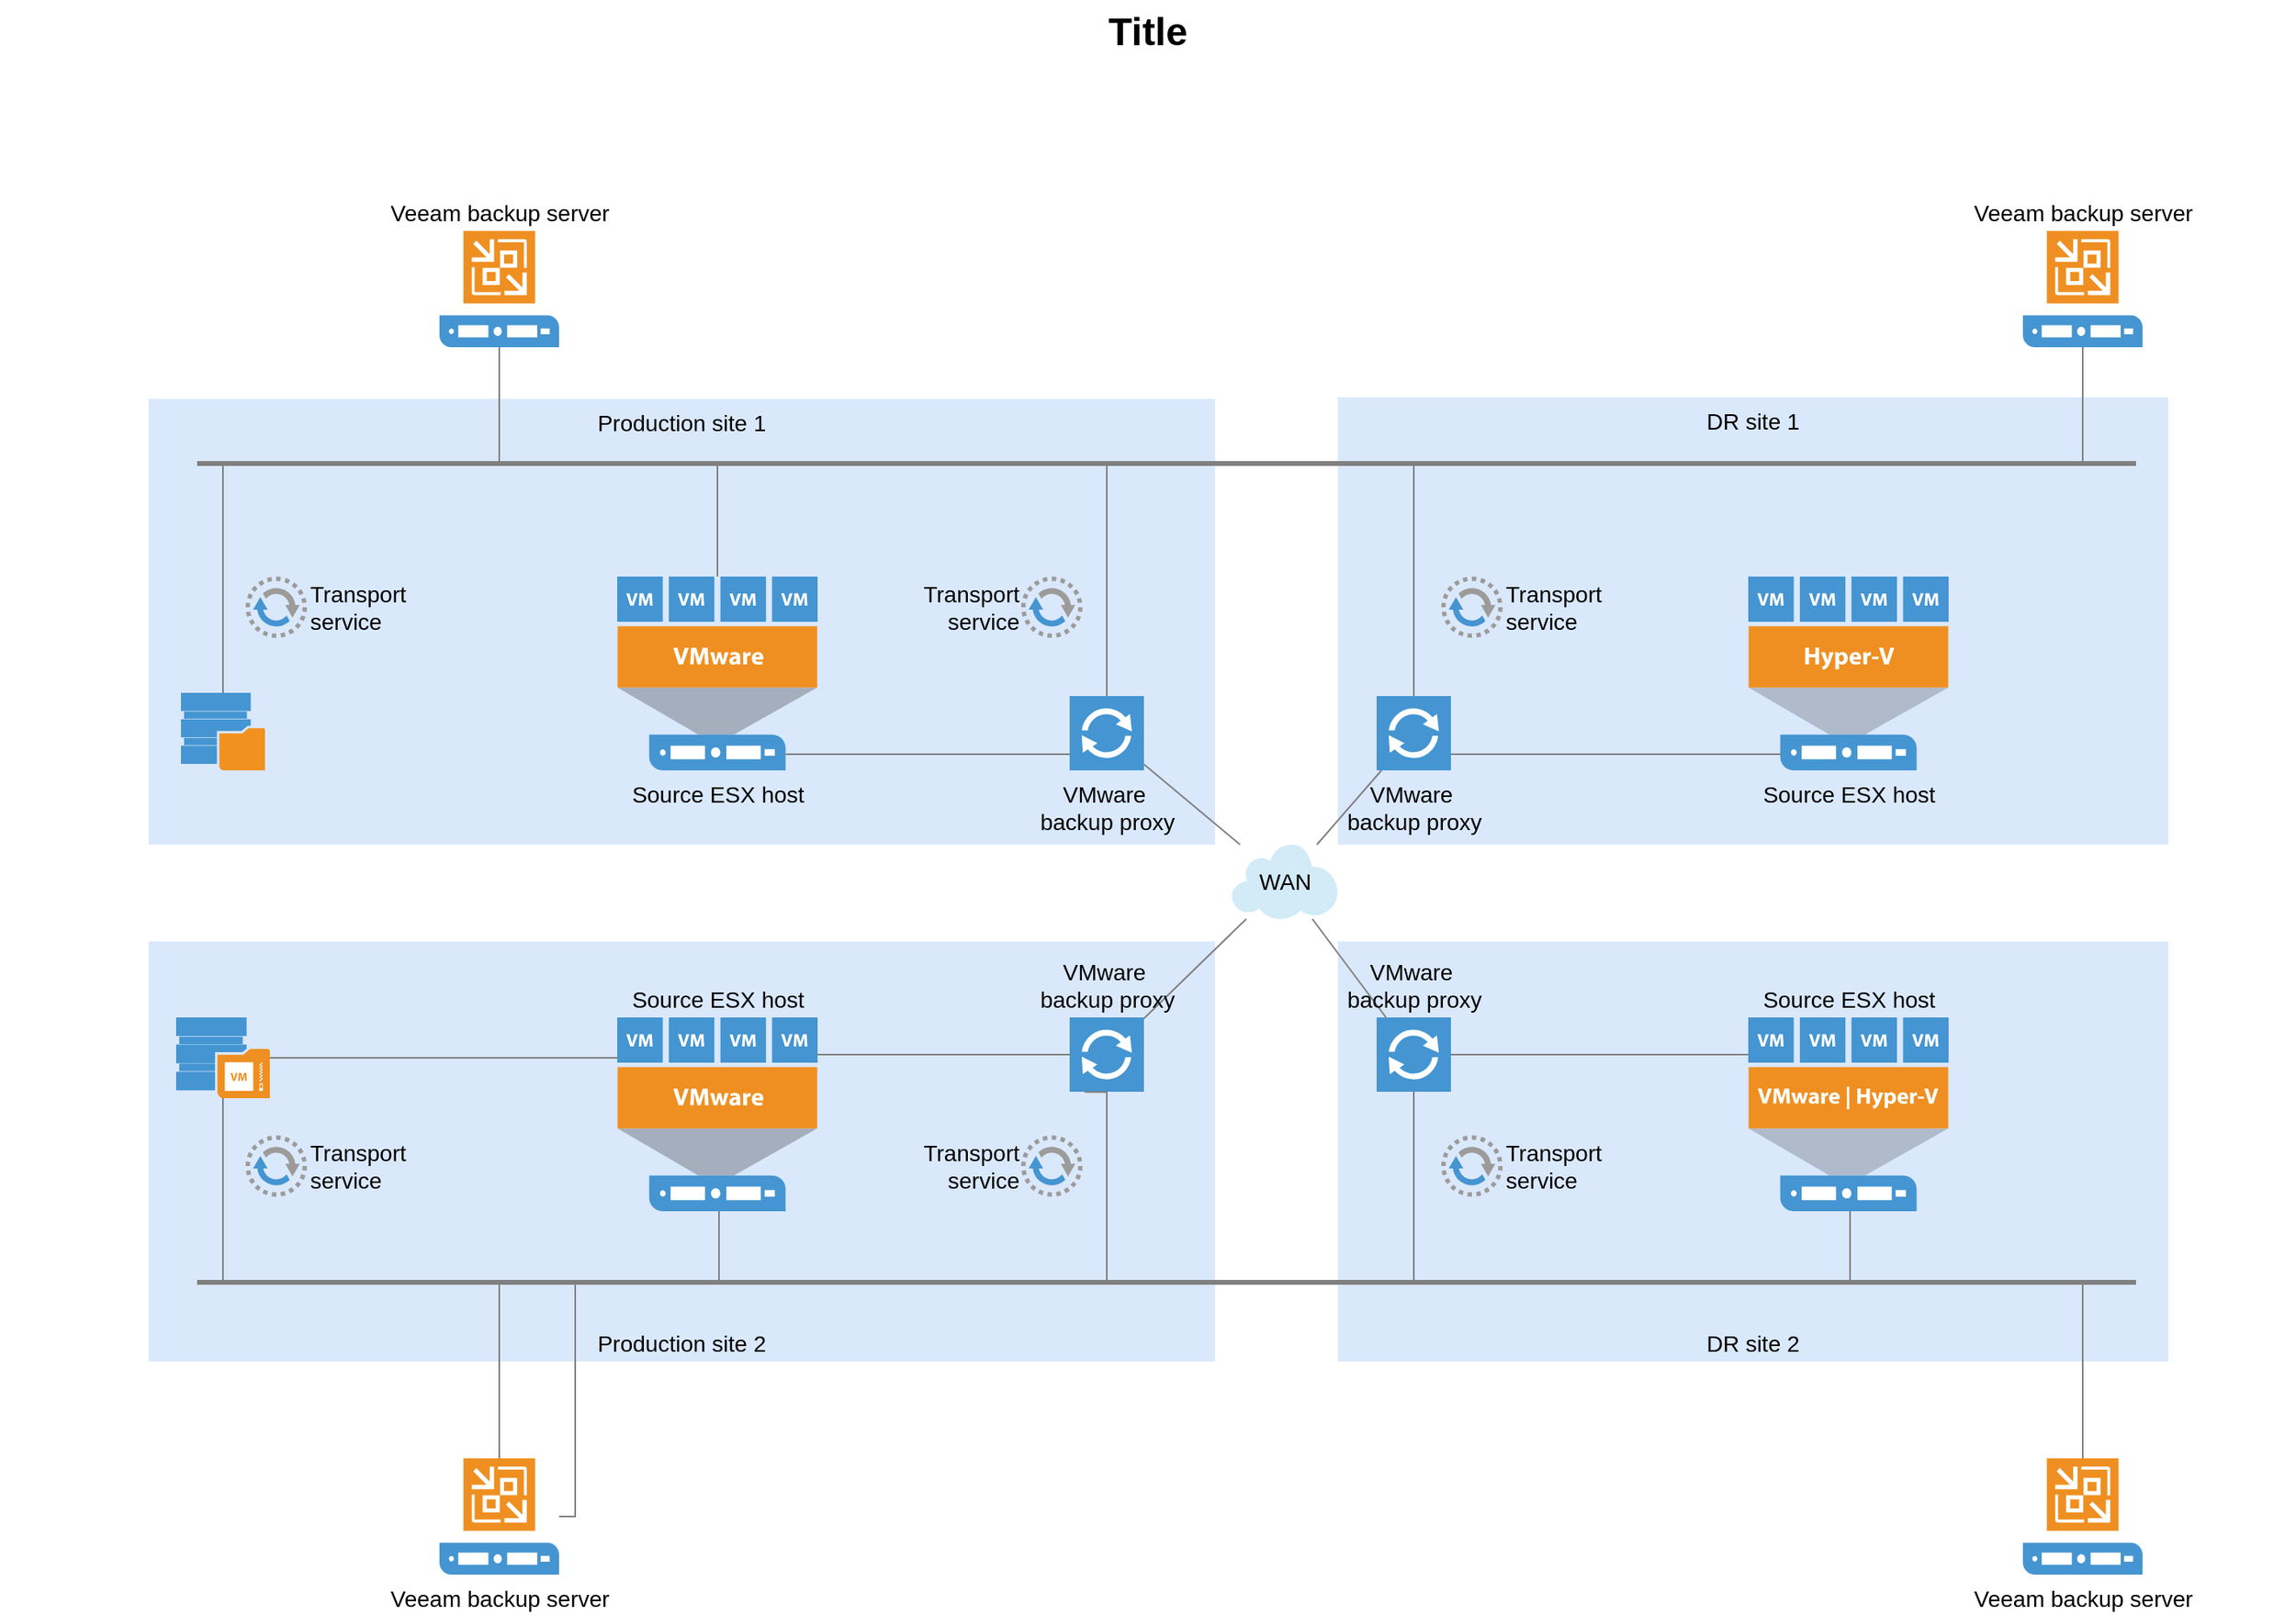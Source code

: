 <mxfile version="13.4.8" type="github" pages="9">
  <diagram name="Page-1" id="197159a0-c6a4-9194-75a8-e4174976684c">
    <mxGraphModel dx="1278" dy="569" grid="1" gridSize="10" guides="1" tooltips="1" connect="1" arrows="1" fold="1" page="1" pageScale="1.5" pageWidth="1169" pageHeight="826" background="none" math="0" shadow="0">
      <root>
        <mxCell id="0" style=";html=1;" />
        <mxCell id="1" style=";html=1;" parent="0" />
        <mxCell id="1257a543d1cacc4b-46" value="DR site 2" style="whiteSpace=wrap;html=1;fillColor=#dae8fc;fontSize=14;strokeColor=none;verticalAlign=bottom;" parent="1" vertex="1">
          <mxGeometry x="988" y="643" width="514" height="260" as="geometry" />
        </mxCell>
        <mxCell id="1257a543d1cacc4b-45" value="Production site 2" style="whiteSpace=wrap;html=1;fillColor=#dae8fc;fontSize=14;strokeColor=none;verticalAlign=bottom;" parent="1" vertex="1">
          <mxGeometry x="252" y="643" width="660" height="260" as="geometry" />
        </mxCell>
        <mxCell id="1257a543d1cacc4b-44" value="DR site 1" style="whiteSpace=wrap;html=1;fillColor=#dae8fc;fontSize=14;strokeColor=none;verticalAlign=top;" parent="1" vertex="1">
          <mxGeometry x="988" y="306" width="514" height="277" as="geometry" />
        </mxCell>
        <mxCell id="1257a543d1cacc4b-43" value="Production site 1" style="whiteSpace=wrap;html=1;fillColor=#dae8fc;fontSize=14;strokeColor=none;verticalAlign=top;" parent="1" vertex="1">
          <mxGeometry x="252" y="307" width="660" height="276" as="geometry" />
        </mxCell>
        <mxCell id="1257a543d1cacc4b-11" style="edgeStyle=orthogonalEdgeStyle;rounded=0;html=1;startSize=10;endSize=10;jettySize=auto;orthogonalLoop=1;fontSize=14;endArrow=none;endFill=0;strokeColor=#808080;" parent="1" source="1257a543d1cacc4b-1" target="1257a543d1cacc4b-5" edge="1">
          <mxGeometry relative="1" as="geometry">
            <Array as="points">
              <mxPoint x="469" y="347" />
              <mxPoint x="604" y="347" />
            </Array>
          </mxGeometry>
        </mxCell>
        <mxCell id="1257a543d1cacc4b-12" style="edgeStyle=orthogonalEdgeStyle;rounded=0;html=1;startSize=10;endSize=10;jettySize=auto;orthogonalLoop=1;fontSize=14;endArrow=none;endFill=0;strokeColor=#808080;" parent="1" source="1257a543d1cacc4b-1" target="1257a543d1cacc4b-7" edge="1">
          <mxGeometry relative="1" as="geometry">
            <Array as="points">
              <mxPoint x="469" y="347" />
              <mxPoint x="845" y="347" />
            </Array>
          </mxGeometry>
        </mxCell>
        <mxCell id="1257a543d1cacc4b-13" style="edgeStyle=orthogonalEdgeStyle;rounded=0;html=1;startSize=10;endSize=10;jettySize=auto;orthogonalLoop=1;fontSize=14;endArrow=none;endFill=0;strokeColor=#808080;" parent="1" source="1257a543d1cacc4b-1" target="1257a543d1cacc4b-2" edge="1">
          <mxGeometry relative="1" as="geometry">
            <mxPoint x="1452" y="267" as="targetPoint" />
            <Array as="points">
              <mxPoint x="469" y="348" />
              <mxPoint x="1449" y="348" />
            </Array>
          </mxGeometry>
        </mxCell>
        <mxCell id="1257a543d1cacc4b-1" value="Veeam backup server" style="shadow=0;dashed=0;html=1;strokeColor=none;fillColor=#4495D1;labelPosition=center;verticalLabelPosition=top;verticalAlign=bottom;shape=mxgraph.veeam.2d.veeam_backup_and_replication_server;fontSize=14;align=center;" parent="1" vertex="1">
          <mxGeometry x="432" y="203" width="74" height="72" as="geometry" />
        </mxCell>
        <mxCell id="1257a543d1cacc4b-17" style="edgeStyle=orthogonalEdgeStyle;rounded=0;html=1;startSize=10;endSize=10;jettySize=auto;orthogonalLoop=1;fontSize=14;endArrow=none;endFill=0;strokeColor=#808080;" parent="1" source="1257a543d1cacc4b-2" target="1257a543d1cacc4b-8" edge="1">
          <mxGeometry relative="1" as="geometry">
            <Array as="points">
              <mxPoint x="1449" y="348" />
              <mxPoint x="1035" y="348" />
            </Array>
          </mxGeometry>
        </mxCell>
        <mxCell id="1257a543d1cacc4b-2" value="Veeam backup server" style="shadow=0;dashed=0;html=1;strokeColor=none;fillColor=#4495D1;labelPosition=center;verticalLabelPosition=top;verticalAlign=bottom;shape=mxgraph.veeam.2d.veeam_backup_and_replication_server;fontSize=14;align=center;" parent="1" vertex="1">
          <mxGeometry x="1412.0" y="203" width="74" height="72" as="geometry" />
        </mxCell>
        <mxCell id="1257a543d1cacc4b-10" style="edgeStyle=orthogonalEdgeStyle;rounded=0;html=1;startSize=10;endSize=10;jettySize=auto;orthogonalLoop=1;fontSize=14;endArrow=none;endFill=0;strokeColor=#808080;" parent="1" source="1257a543d1cacc4b-3" target="1257a543d1cacc4b-1" edge="1">
          <mxGeometry relative="1" as="geometry">
            <mxPoint x="452" y="307" as="targetPoint" />
            <Array as="points">
              <mxPoint x="298" y="347" />
              <mxPoint x="469" y="347" />
            </Array>
          </mxGeometry>
        </mxCell>
        <mxCell id="1257a543d1cacc4b-3" value="" style="shadow=0;dashed=0;html=1;strokeColor=none;fillColor=#4495D1;labelPosition=center;verticalLabelPosition=bottom;verticalAlign=top;shape=mxgraph.veeam.2d.backup_repository;fontSize=14;" parent="1" vertex="1">
          <mxGeometry x="272.0" y="489" width="52" height="48" as="geometry" />
        </mxCell>
        <mxCell id="1257a543d1cacc4b-5" value="Source ESX host" style="shadow=0;dashed=0;html=1;strokeColor=none;fillColor=#4495D1;labelPosition=center;verticalLabelPosition=bottom;verticalAlign=top;shape=mxgraph.veeam.2d.vmware_host;fontSize=14;" parent="1" vertex="1">
          <mxGeometry x="542" y="417" width="124" height="120" as="geometry" />
        </mxCell>
        <mxCell id="1257a543d1cacc4b-6" value="Source ESX host" style="shadow=0;dashed=0;html=1;strokeColor=none;fillColor=#4495D1;labelPosition=center;verticalLabelPosition=bottom;verticalAlign=top;shape=mxgraph.veeam.2d.hyper_v_host;fontFamily=Helvetica;fontSize=14;fontColor=#000000;align=center;" parent="1" vertex="1">
          <mxGeometry x="1242.0" y="417" width="124" height="120" as="geometry" />
        </mxCell>
        <mxCell id="1257a543d1cacc4b-14" style="rounded=0;html=1;startSize=10;endSize=10;jettySize=auto;orthogonalLoop=1;fontSize=14;endArrow=none;endFill=0;strokeColor=#808080;" parent="1" source="1257a543d1cacc4b-7" target="1257a543d1cacc4b-9" edge="1">
          <mxGeometry relative="1" as="geometry" />
        </mxCell>
        <mxCell id="1257a543d1cacc4b-39" style="edgeStyle=elbowEdgeStyle;rounded=0;elbow=vertical;html=1;startSize=10;endArrow=none;endFill=0;endSize=10;jettySize=auto;orthogonalLoop=1;strokeColor=#808080;fontSize=14;entryX=0.841;entryY=0.917;entryPerimeter=0;" parent="1" source="1257a543d1cacc4b-7" target="1257a543d1cacc4b-5" edge="1">
          <mxGeometry relative="1" as="geometry">
            <mxPoint x="648" y="528" as="targetPoint" />
            <Array as="points">
              <mxPoint x="744" y="527" />
            </Array>
          </mxGeometry>
        </mxCell>
        <mxCell id="1257a543d1cacc4b-7" value="VMware&amp;nbsp;&lt;div&gt;backup&amp;nbsp;&lt;span&gt;proxy&lt;/span&gt;&lt;/div&gt;" style="shadow=0;dashed=0;html=1;strokeColor=none;fillColor=#4495D1;labelPosition=center;verticalLabelPosition=bottom;verticalAlign=top;shape=mxgraph.veeam.2d.proxy;fontSize=14;" parent="1" vertex="1">
          <mxGeometry x="822" y="491" width="46" height="46" as="geometry" />
        </mxCell>
        <mxCell id="1257a543d1cacc4b-16" style="edgeStyle=elbowEdgeStyle;rounded=0;html=1;startSize=10;endSize=10;jettySize=auto;orthogonalLoop=1;fontSize=14;endArrow=none;endFill=0;strokeColor=#808080;elbow=vertical;entryX=0.164;entryY=0.919;entryPerimeter=0;" parent="1" source="1257a543d1cacc4b-8" target="1257a543d1cacc4b-6" edge="1">
          <mxGeometry relative="1" as="geometry">
            <Array as="points">
              <mxPoint x="1150" y="527" />
            </Array>
          </mxGeometry>
        </mxCell>
        <mxCell id="1257a543d1cacc4b-8" value="VMware&amp;nbsp;&lt;div&gt;backup&amp;nbsp;&lt;span&gt;proxy&lt;/span&gt;&lt;/div&gt;" style="shadow=0;dashed=0;html=1;strokeColor=none;fillColor=#4495D1;labelPosition=center;verticalLabelPosition=bottom;verticalAlign=top;shape=mxgraph.veeam.2d.proxy;fontSize=14;" parent="1" vertex="1">
          <mxGeometry x="1012.0" y="491" width="46" height="46" as="geometry" />
        </mxCell>
        <mxCell id="1257a543d1cacc4b-15" style="rounded=0;html=1;startSize=10;endSize=10;jettySize=auto;orthogonalLoop=1;fontSize=14;endArrow=none;endFill=0;strokeColor=#808080;" parent="1" source="1257a543d1cacc4b-9" target="1257a543d1cacc4b-8" edge="1">
          <mxGeometry relative="1" as="geometry" />
        </mxCell>
        <mxCell id="1257a543d1cacc4b-9" value="WAN" style="shadow=0;dashed=0;html=1;strokeColor=none;fillColor=#4495D1;labelPosition=center;verticalLabelPosition=middle;verticalAlign=middle;shape=mxgraph.veeam.2d.cloud;fontSize=14;align=center;" parent="1" vertex="1">
          <mxGeometry x="922" y="583" width="66" height="46" as="geometry" />
        </mxCell>
        <mxCell id="1257a543d1cacc4b-18" value="Transport&lt;div&gt;service&lt;/div&gt;" style="shadow=0;dashed=0;html=1;strokeColor=none;fillColor=#4495D1;labelPosition=right;verticalLabelPosition=middle;verticalAlign=middle;shape=mxgraph.veeam.2d.data_mover;fontSize=14;align=left;" parent="1" vertex="1">
          <mxGeometry x="312" y="417" width="38" height="38" as="geometry" />
        </mxCell>
        <mxCell id="1257a543d1cacc4b-19" value="Transport&lt;div&gt;service&lt;/div&gt;" style="shadow=0;dashed=0;html=1;strokeColor=none;fillColor=#4495D1;labelPosition=left;verticalLabelPosition=middle;verticalAlign=middle;shape=mxgraph.veeam.2d.data_mover;fontSize=14;align=right;" parent="1" vertex="1">
          <mxGeometry x="792" y="417" width="38" height="38" as="geometry" />
        </mxCell>
        <mxCell id="1257a543d1cacc4b-20" value="Transport&lt;div&gt;service&lt;/div&gt;" style="shadow=0;dashed=0;html=1;strokeColor=none;fillColor=#4495D1;labelPosition=right;verticalLabelPosition=middle;verticalAlign=middle;shape=mxgraph.veeam.2d.data_mover;fontSize=14;align=left;" parent="1" vertex="1">
          <mxGeometry x="1052" y="417" width="38" height="38" as="geometry" />
        </mxCell>
        <mxCell id="1257a543d1cacc4b-31" style="edgeStyle=elbowEdgeStyle;rounded=0;html=1;startSize=10;endSize=10;jettySize=auto;orthogonalLoop=1;fontSize=14;endArrow=none;endFill=0;strokeColor=#808080;elbow=vertical;" parent="1" source="1257a543d1cacc4b-21" target="1257a543d1cacc4b-22" edge="1">
          <mxGeometry relative="1" as="geometry" />
        </mxCell>
        <mxCell id="1257a543d1cacc4b-21" value="" style="shadow=0;dashed=0;html=1;strokeColor=none;fillColor=#4495D1;labelPosition=center;verticalLabelPosition=bottom;verticalAlign=top;shape=mxgraph.veeam.2d.backup_repository_2;fontSize=14;" parent="1" vertex="1">
          <mxGeometry x="269" y="690" width="58" height="50" as="geometry" />
        </mxCell>
        <mxCell id="1257a543d1cacc4b-30" style="edgeStyle=elbowEdgeStyle;rounded=0;html=1;startSize=10;endSize=10;jettySize=auto;orthogonalLoop=1;fontSize=14;endArrow=none;endFill=0;strokeColor=#808080;elbow=vertical;" parent="1" source="1257a543d1cacc4b-22" target="1257a543d1cacc4b-23" edge="1">
          <mxGeometry relative="1" as="geometry" />
        </mxCell>
        <mxCell id="1257a543d1cacc4b-22" value="Source ESX host" style="shadow=0;dashed=0;html=1;strokeColor=none;fillColor=#4495D1;labelPosition=center;verticalLabelPosition=top;verticalAlign=bottom;shape=mxgraph.veeam.2d.vmware_host;fontSize=14;align=center;" parent="1" vertex="1">
          <mxGeometry x="542" y="690" width="124" height="120" as="geometry" />
        </mxCell>
        <mxCell id="1257a543d1cacc4b-27" style="rounded=0;html=1;startSize=10;endSize=10;jettySize=auto;orthogonalLoop=1;fontSize=14;endArrow=none;endFill=0;strokeColor=#808080;" parent="1" source="1257a543d1cacc4b-23" target="1257a543d1cacc4b-9" edge="1">
          <mxGeometry relative="1" as="geometry" />
        </mxCell>
        <mxCell id="1257a543d1cacc4b-23" value="VMware&amp;nbsp;&lt;div&gt;backup&amp;nbsp;&lt;span&gt;proxy&lt;/span&gt;&lt;/div&gt;" style="shadow=0;dashed=0;html=1;strokeColor=none;fillColor=#4495D1;labelPosition=center;verticalLabelPosition=top;verticalAlign=bottom;shape=mxgraph.veeam.2d.proxy;fontSize=14;align=center;" parent="1" vertex="1">
          <mxGeometry x="822" y="690" width="46" height="46" as="geometry" />
        </mxCell>
        <mxCell id="1257a543d1cacc4b-26" style="rounded=0;html=1;startSize=10;endSize=10;jettySize=auto;orthogonalLoop=1;fontSize=14;endArrow=none;endFill=0;strokeColor=#808080;" parent="1" source="1257a543d1cacc4b-24" target="1257a543d1cacc4b-9" edge="1">
          <mxGeometry relative="1" as="geometry" />
        </mxCell>
        <mxCell id="1257a543d1cacc4b-33" style="edgeStyle=elbowEdgeStyle;rounded=0;html=1;startSize=10;endSize=10;jettySize=auto;orthogonalLoop=1;fontSize=14;endArrow=none;endFill=0;strokeColor=#808080;elbow=vertical;" parent="1" source="1257a543d1cacc4b-24" target="1257a543d1cacc4b-25" edge="1">
          <mxGeometry relative="1" as="geometry" />
        </mxCell>
        <mxCell id="1257a543d1cacc4b-24" value="VMware&amp;nbsp;&lt;div&gt;backup&amp;nbsp;&lt;span&gt;proxy&lt;/span&gt;&lt;/div&gt;" style="shadow=0;dashed=0;html=1;strokeColor=none;fillColor=#4495D1;labelPosition=center;verticalLabelPosition=top;verticalAlign=bottom;shape=mxgraph.veeam.2d.proxy;fontSize=14;align=center;" parent="1" vertex="1">
          <mxGeometry x="1012.0" y="690.0" width="46" height="46" as="geometry" />
        </mxCell>
        <mxCell id="1257a543d1cacc4b-25" value="Source ESX host" style="shadow=0;dashed=0;html=1;strokeColor=none;fillColor=#4495D1;labelPosition=center;verticalLabelPosition=top;verticalAlign=bottom;shape=mxgraph.veeam.2d.hyper_v_vmware_host;fontSize=14;align=center;" parent="1" vertex="1">
          <mxGeometry x="1242.0" y="690" width="124" height="120" as="geometry" />
        </mxCell>
        <mxCell id="1257a543d1cacc4b-32" style="edgeStyle=orthogonalEdgeStyle;rounded=0;html=1;startSize=10;endSize=10;jettySize=auto;orthogonalLoop=1;fontSize=14;endArrow=none;endFill=0;strokeColor=#808080;" parent="1" source="1257a543d1cacc4b-28" target="1257a543d1cacc4b-21" edge="1">
          <mxGeometry relative="1" as="geometry">
            <mxPoint x="312" y="843" as="targetPoint" />
            <Array as="points">
              <mxPoint x="469" y="853" />
              <mxPoint x="298" y="853" />
            </Array>
          </mxGeometry>
        </mxCell>
        <mxCell id="1257a543d1cacc4b-37" style="edgeStyle=orthogonalEdgeStyle;rounded=0;html=1;startSize=10;endSize=10;jettySize=auto;orthogonalLoop=1;fontSize=14;endArrow=none;endFill=0;strokeColor=#808080;" parent="1" source="1257a543d1cacc4b-28" target="1257a543d1cacc4b-22" edge="1">
          <mxGeometry relative="1" as="geometry">
            <Array as="points">
              <mxPoint x="469" y="853" />
              <mxPoint x="605" y="853" />
            </Array>
          </mxGeometry>
        </mxCell>
        <mxCell id="1257a543d1cacc4b-38" style="edgeStyle=orthogonalEdgeStyle;rounded=0;html=1;entryX=0.202;entryY=1.004;entryPerimeter=0;startSize=10;endSize=10;jettySize=auto;orthogonalLoop=1;fontSize=14;endArrow=none;endFill=0;strokeColor=#808080;" parent="1" source="1257a543d1cacc4b-28" target="1257a543d1cacc4b-23" edge="1">
          <mxGeometry relative="1" as="geometry">
            <Array as="points">
              <mxPoint x="516" y="853" />
              <mxPoint x="845" y="853" />
              <mxPoint x="845" y="737" />
            </Array>
          </mxGeometry>
        </mxCell>
        <mxCell id="1257a543d1cacc4b-28" value="Veeam backup server" style="shadow=0;dashed=0;html=1;strokeColor=none;fillColor=#4495D1;labelPosition=center;verticalLabelPosition=bottom;verticalAlign=top;shape=mxgraph.veeam.2d.veeam_backup_and_replication_server;fontSize=14;" parent="1" vertex="1">
          <mxGeometry x="432" y="963" width="74" height="72" as="geometry" />
        </mxCell>
        <mxCell id="1257a543d1cacc4b-34" style="edgeStyle=orthogonalEdgeStyle;rounded=0;html=1;startSize=10;endSize=10;jettySize=auto;orthogonalLoop=1;fontSize=14;endArrow=none;endFill=0;strokeColor=#808080;" parent="1" source="1257a543d1cacc4b-29" target="1257a543d1cacc4b-25" edge="1">
          <mxGeometry relative="1" as="geometry">
            <Array as="points">
              <mxPoint x="1449" y="853" />
              <mxPoint x="1305" y="853" />
            </Array>
          </mxGeometry>
        </mxCell>
        <mxCell id="1257a543d1cacc4b-35" style="edgeStyle=orthogonalEdgeStyle;rounded=0;html=1;startSize=10;endSize=10;jettySize=auto;orthogonalLoop=1;fontSize=14;endArrow=none;endFill=0;strokeColor=#808080;" parent="1" source="1257a543d1cacc4b-29" target="1257a543d1cacc4b-24" edge="1">
          <mxGeometry relative="1" as="geometry">
            <Array as="points">
              <mxPoint x="1449" y="853" />
              <mxPoint x="1035" y="853" />
            </Array>
          </mxGeometry>
        </mxCell>
        <mxCell id="1257a543d1cacc4b-29" value="Veeam backup server" style="shadow=0;dashed=0;html=1;strokeColor=none;fillColor=#4495D1;labelPosition=center;verticalLabelPosition=bottom;verticalAlign=top;shape=mxgraph.veeam.2d.veeam_backup_and_replication_server;fontSize=14;" parent="1" vertex="1">
          <mxGeometry x="1412.0" y="963" width="74" height="72" as="geometry" />
        </mxCell>
        <mxCell id="1257a543d1cacc4b-40" value="Transport&lt;div&gt;service&lt;/div&gt;" style="shadow=0;dashed=0;html=1;strokeColor=none;fillColor=#4495D1;labelPosition=right;verticalLabelPosition=middle;verticalAlign=middle;shape=mxgraph.veeam.2d.data_mover;fontSize=14;align=left;" parent="1" vertex="1">
          <mxGeometry x="312" y="763" width="38" height="38" as="geometry" />
        </mxCell>
        <mxCell id="1257a543d1cacc4b-41" value="Transport&lt;div&gt;service&lt;/div&gt;" style="shadow=0;dashed=0;html=1;strokeColor=none;fillColor=#4495D1;labelPosition=left;verticalLabelPosition=middle;verticalAlign=middle;shape=mxgraph.veeam.2d.data_mover;fontSize=14;align=right;" parent="1" vertex="1">
          <mxGeometry x="792" y="763" width="38" height="38" as="geometry" />
        </mxCell>
        <mxCell id="1257a543d1cacc4b-42" value="Transport&lt;div&gt;service&lt;/div&gt;" style="shadow=0;dashed=0;html=1;strokeColor=none;fillColor=#4495D1;labelPosition=right;verticalLabelPosition=middle;verticalAlign=middle;shape=mxgraph.veeam.2d.data_mover;fontSize=14;align=left;" parent="1" vertex="1">
          <mxGeometry x="1052" y="763" width="38" height="38" as="geometry" />
        </mxCell>
        <mxCell id="1257a543d1cacc4b-49" value="" style="line;strokeWidth=3;html=1;fillColor=none;gradientColor=none;fontSize=14;strokeColor=#808080;" parent="1" vertex="1">
          <mxGeometry x="282" y="342" width="1200" height="10" as="geometry" />
        </mxCell>
        <mxCell id="1257a543d1cacc4b-50" value="" style="line;strokeWidth=3;html=1;fillColor=none;gradientColor=none;fontSize=14;strokeColor=#808080;" parent="1" vertex="1">
          <mxGeometry x="282" y="849" width="1200" height="10" as="geometry" />
        </mxCell>
        <mxCell id="1257a543d1cacc4b-51" style="edgeStyle=orthogonalEdgeStyle;rounded=0;html=1;startSize=10;endSize=10;jettySize=auto;orthogonalLoop=1;fontSize=14;endArrow=none;endFill=0;strokeColor=#808080;" parent="1" source="1257a543d1cacc4b-29" target="1257a543d1cacc4b-50" edge="1">
          <mxGeometry relative="1" as="geometry">
            <mxPoint x="516.353" y="963" as="targetPoint" />
            <mxPoint x="1449.294" y="963" as="sourcePoint" />
            <Array as="points">
              <mxPoint x="1449" y="853" />
            </Array>
          </mxGeometry>
        </mxCell>
        <mxCell id="1257a543d1cacc4b-52" value="Title" style="text;strokeColor=none;fillColor=none;html=1;fontSize=24;fontStyle=1;verticalAlign=middle;align=center;" parent="1" vertex="1">
          <mxGeometry x="160" y="60" width="1420" height="40" as="geometry" />
        </mxCell>
      </root>
    </mxGraphModel>
  </diagram>
  <diagram id="Y0yIQF-JmJeGfIXuWWWn" name="Page-2">
    <mxGraphModel dx="2489" dy="832" grid="1" gridSize="10" guides="1" tooltips="1" connect="1" arrows="1" fold="1" page="1" pageScale="1" pageWidth="827" pageHeight="1169" math="0" shadow="0">
      <root>
        <mxCell id="5LIB_jOFQ_xeaD-KDqt_-0" />
        <mxCell id="5LIB_jOFQ_xeaD-KDqt_-1" parent="5LIB_jOFQ_xeaD-KDqt_-0" />
        <mxCell id="5LIB_jOFQ_xeaD-KDqt_-2" value="vCenter A" style="rounded=1;whiteSpace=wrap;html=1;" vertex="1" parent="5LIB_jOFQ_xeaD-KDqt_-1">
          <mxGeometry x="140" y="290" width="280" height="60" as="geometry" />
        </mxCell>
        <mxCell id="5LIB_jOFQ_xeaD-KDqt_-3" value="vmdir&lt;br&gt;(local SSO users)" style="shape=cylinder;whiteSpace=wrap;html=1;boundedLbl=1;backgroundOutline=1;" vertex="1" parent="5LIB_jOFQ_xeaD-KDqt_-1">
          <mxGeometry x="90" y="130" width="60" height="80" as="geometry" />
        </mxCell>
        <mxCell id="5LIB_jOFQ_xeaD-KDqt_-4" value="" style="endArrow=none;html=1;" edge="1" parent="5LIB_jOFQ_xeaD-KDqt_-1" target="5LIB_jOFQ_xeaD-KDqt_-3">
          <mxGeometry width="50" height="50" relative="1" as="geometry">
            <mxPoint x="220" y="290" as="sourcePoint" />
            <mxPoint x="350" y="320" as="targetPoint" />
            <Array as="points">
              <mxPoint x="160" y="230" />
            </Array>
          </mxGeometry>
        </mxCell>
        <mxCell id="5LIB_jOFQ_xeaD-KDqt_-5" value="administrator@vsphere.local" style="shape=umlActor;verticalLabelPosition=bottom;verticalAlign=top;html=1;outlineConnect=0;" vertex="1" parent="5LIB_jOFQ_xeaD-KDqt_-1">
          <mxGeometry x="220" y="130" width="30" height="60" as="geometry" />
        </mxCell>
        <mxCell id="5LIB_jOFQ_xeaD-KDqt_-6" value="ali@vsphere.local&lt;br&gt;" style="shape=umlActor;verticalLabelPosition=bottom;verticalAlign=top;html=1;outlineConnect=0;" vertex="1" parent="5LIB_jOFQ_xeaD-KDqt_-1">
          <mxGeometry x="220" y="50" width="30" height="60" as="geometry" />
        </mxCell>
        <mxCell id="5LIB_jOFQ_xeaD-KDqt_-7" value="OpenLDAP" style="shape=cylinder;whiteSpace=wrap;html=1;boundedLbl=1;backgroundOutline=1;" vertex="1" parent="5LIB_jOFQ_xeaD-KDqt_-1">
          <mxGeometry x="400" y="90" width="60" height="80" as="geometry" />
        </mxCell>
        <mxCell id="5LIB_jOFQ_xeaD-KDqt_-8" value="Active Directory" style="shape=cylinder;whiteSpace=wrap;html=1;boundedLbl=1;backgroundOutline=1;" vertex="1" parent="5LIB_jOFQ_xeaD-KDqt_-1">
          <mxGeometry x="500" y="90" width="60" height="80" as="geometry" />
        </mxCell>
        <mxCell id="5LIB_jOFQ_xeaD-KDqt_-9" value="Actor" style="shape=umlActor;verticalLabelPosition=bottom;verticalAlign=top;html=1;outlineConnect=0;" vertex="1" parent="5LIB_jOFQ_xeaD-KDqt_-1">
          <mxGeometry x="410" y="60" width="20" height="30" as="geometry" />
        </mxCell>
        <mxCell id="5LIB_jOFQ_xeaD-KDqt_-10" value="Actor" style="shape=umlActor;verticalLabelPosition=bottom;verticalAlign=top;html=1;outlineConnect=0;" vertex="1" parent="5LIB_jOFQ_xeaD-KDqt_-1">
          <mxGeometry x="440" y="60" width="20" height="30" as="geometry" />
        </mxCell>
        <mxCell id="5LIB_jOFQ_xeaD-KDqt_-11" value="Actor" style="shape=umlActor;verticalLabelPosition=bottom;verticalAlign=top;html=1;outlineConnect=0;" vertex="1" parent="5LIB_jOFQ_xeaD-KDqt_-1">
          <mxGeometry x="510" y="60" width="20" height="30" as="geometry" />
        </mxCell>
        <mxCell id="5LIB_jOFQ_xeaD-KDqt_-12" value="Actor" style="shape=umlActor;verticalLabelPosition=bottom;verticalAlign=top;html=1;outlineConnect=0;" vertex="1" parent="5LIB_jOFQ_xeaD-KDqt_-1">
          <mxGeometry x="540" y="60" width="20" height="30" as="geometry" />
        </mxCell>
        <mxCell id="5LIB_jOFQ_xeaD-KDqt_-13" value="" style="endArrow=none;html=1;" edge="1" parent="5LIB_jOFQ_xeaD-KDqt_-1" source="5LIB_jOFQ_xeaD-KDqt_-2" target="5LIB_jOFQ_xeaD-KDqt_-7">
          <mxGeometry width="50" height="50" relative="1" as="geometry">
            <mxPoint x="340" y="250" as="sourcePoint" />
            <mxPoint x="390" y="200" as="targetPoint" />
          </mxGeometry>
        </mxCell>
        <mxCell id="5LIB_jOFQ_xeaD-KDqt_-14" value="" style="endArrow=none;html=1;exitX=0.738;exitY=-0.068;exitDx=0;exitDy=0;exitPerimeter=0;" edge="1" parent="5LIB_jOFQ_xeaD-KDqt_-1" source="5LIB_jOFQ_xeaD-KDqt_-2" target="5LIB_jOFQ_xeaD-KDqt_-8">
          <mxGeometry width="50" height="50" relative="1" as="geometry">
            <mxPoint x="313.684" y="300" as="sourcePoint" />
            <mxPoint x="410" y="178" as="targetPoint" />
          </mxGeometry>
        </mxCell>
        <mxCell id="5LIB_jOFQ_xeaD-KDqt_-15" value="vCenter SSO ID SOURCES" style="rounded=1;whiteSpace=wrap;html=1;" vertex="1" parent="5LIB_jOFQ_xeaD-KDqt_-1">
          <mxGeometry x="170" y="280" width="240" height="20" as="geometry" />
        </mxCell>
        <mxCell id="5LIB_jOFQ_xeaD-KDqt_-16" value="vCenter B" style="rounded=1;whiteSpace=wrap;html=1;" vertex="1" parent="5LIB_jOFQ_xeaD-KDqt_-1">
          <mxGeometry x="134" y="470" width="280" height="60" as="geometry" />
        </mxCell>
        <mxCell id="5LIB_jOFQ_xeaD-KDqt_-17" value="vmdir&lt;br&gt;(local SSO users)" style="shape=cylinder;whiteSpace=wrap;html=1;boundedLbl=1;backgroundOutline=1;" vertex="1" parent="5LIB_jOFQ_xeaD-KDqt_-1">
          <mxGeometry x="50" y="460" width="60" height="80" as="geometry" />
        </mxCell>
        <mxCell id="5LIB_jOFQ_xeaD-KDqt_-18" value="" style="endArrow=none;html=1;entryX=0.007;entryY=0.577;entryDx=0;entryDy=0;entryPerimeter=0;" edge="1" parent="5LIB_jOFQ_xeaD-KDqt_-1" target="5LIB_jOFQ_xeaD-KDqt_-16">
          <mxGeometry width="50" height="50" relative="1" as="geometry">
            <mxPoint x="110" y="510" as="sourcePoint" />
            <mxPoint x="120" y="510" as="targetPoint" />
          </mxGeometry>
        </mxCell>
        <mxCell id="5LIB_jOFQ_xeaD-KDqt_-19" value="" style="shape=flexArrow;endArrow=classic;startArrow=classic;html=1;" edge="1" parent="5LIB_jOFQ_xeaD-KDqt_-1" source="5LIB_jOFQ_xeaD-KDqt_-20" target="5LIB_jOFQ_xeaD-KDqt_-3">
          <mxGeometry width="50" height="50" relative="1" as="geometry">
            <mxPoint x="40" y="360" as="sourcePoint" />
            <mxPoint x="90" y="310" as="targetPoint" />
          </mxGeometry>
        </mxCell>
        <mxCell id="5LIB_jOFQ_xeaD-KDqt_-20" value="bi-direactional directory replication" style="text;html=1;strokeColor=none;fillColor=none;align=center;verticalAlign=middle;whiteSpace=wrap;rounded=0;fontStyle=1" vertex="1" parent="5LIB_jOFQ_xeaD-KDqt_-1">
          <mxGeometry x="40" y="310" width="40" height="20" as="geometry" />
        </mxCell>
        <mxCell id="5LIB_jOFQ_xeaD-KDqt_-21" value="" style="shape=flexArrow;endArrow=classic;startArrow=classic;html=1;" edge="1" parent="5LIB_jOFQ_xeaD-KDqt_-1" source="5LIB_jOFQ_xeaD-KDqt_-17" target="5LIB_jOFQ_xeaD-KDqt_-20">
          <mxGeometry width="50" height="50" relative="1" as="geometry">
            <mxPoint x="84.848" y="460" as="sourcePoint" />
            <mxPoint x="115.152" y="210" as="targetPoint" />
          </mxGeometry>
        </mxCell>
        <mxCell id="5LIB_jOFQ_xeaD-KDqt_-23" value="administrator@vsphere.local" style="shape=umlActor;verticalLabelPosition=bottom;verticalAlign=top;html=1;outlineConnect=0;" vertex="1" parent="5LIB_jOFQ_xeaD-KDqt_-1">
          <mxGeometry x="50" y="560" width="30" height="60" as="geometry" />
        </mxCell>
        <mxCell id="5LIB_jOFQ_xeaD-KDqt_-24" value="ali@vsphere.local&lt;br&gt;" style="shape=umlActor;verticalLabelPosition=bottom;verticalAlign=top;html=1;outlineConnect=0;" vertex="1" parent="5LIB_jOFQ_xeaD-KDqt_-1">
          <mxGeometry x="120" y="570" width="30" height="60" as="geometry" />
        </mxCell>
      </root>
    </mxGraphModel>
  </diagram>
  <diagram id="Z0reuoyKNyZzJbR8RfLl" name="Page-3">
    <mxGraphModel dx="1662" dy="832" grid="1" gridSize="10" guides="1" tooltips="1" connect="1" arrows="1" fold="1" page="1" pageScale="1" pageWidth="827" pageHeight="1169" math="0" shadow="0">
      <root>
        <mxCell id="GZdcZEgX0X8Ufp5g_GeR-0" />
        <mxCell id="GZdcZEgX0X8Ufp5g_GeR-1" parent="GZdcZEgX0X8Ufp5g_GeR-0" />
        <mxCell id="GZdcZEgX0X8Ufp5g_GeR-2" value="vCenter Appliance with embedded PSC" style="rounded=1;whiteSpace=wrap;html=1;" vertex="1" parent="GZdcZEgX0X8Ufp5g_GeR-1">
          <mxGeometry x="60" y="50" width="300" height="220" as="geometry" />
        </mxCell>
        <mxCell id="GZdcZEgX0X8Ufp5g_GeR-3" value="Platform Services Controller (PSC)" style="rounded=1;whiteSpace=wrap;html=1;" vertex="1" parent="GZdcZEgX0X8Ufp5g_GeR-1">
          <mxGeometry x="70" y="60" width="200" height="60" as="geometry" />
        </mxCell>
        <mxCell id="GZdcZEgX0X8Ufp5g_GeR-4" value="SSO" style="rounded=1;whiteSpace=wrap;html=1;" vertex="1" parent="GZdcZEgX0X8Ufp5g_GeR-1">
          <mxGeometry x="70" y="50" width="60" height="20" as="geometry" />
        </mxCell>
        <mxCell id="GZdcZEgX0X8Ufp5g_GeR-5" value="licensing" style="rounded=1;whiteSpace=wrap;html=1;" vertex="1" parent="GZdcZEgX0X8Ufp5g_GeR-1">
          <mxGeometry x="130" y="50" width="60" height="20" as="geometry" />
        </mxCell>
        <mxCell id="GZdcZEgX0X8Ufp5g_GeR-7" value="CA" style="rounded=1;whiteSpace=wrap;html=1;" vertex="1" parent="GZdcZEgX0X8Ufp5g_GeR-1">
          <mxGeometry x="190" y="50" width="60" height="20" as="geometry" />
        </mxCell>
        <mxCell id="GZdcZEgX0X8Ufp5g_GeR-8" value="vCenter Appliance with embedded PSC" style="rounded=1;whiteSpace=wrap;html=1;" vertex="1" parent="GZdcZEgX0X8Ufp5g_GeR-1">
          <mxGeometry x="60" y="400" width="300" height="220" as="geometry" />
        </mxCell>
        <mxCell id="GZdcZEgX0X8Ufp5g_GeR-9" value="Platform Services Controller (PSC)" style="rounded=1;whiteSpace=wrap;html=1;" vertex="1" parent="GZdcZEgX0X8Ufp5g_GeR-1">
          <mxGeometry x="70" y="410" width="200" height="60" as="geometry" />
        </mxCell>
        <mxCell id="GZdcZEgX0X8Ufp5g_GeR-10" value="SSO" style="rounded=1;whiteSpace=wrap;html=1;" vertex="1" parent="GZdcZEgX0X8Ufp5g_GeR-1">
          <mxGeometry x="70" y="400" width="60" height="20" as="geometry" />
        </mxCell>
        <mxCell id="GZdcZEgX0X8Ufp5g_GeR-11" value="licensing" style="rounded=1;whiteSpace=wrap;html=1;" vertex="1" parent="GZdcZEgX0X8Ufp5g_GeR-1">
          <mxGeometry x="130" y="400" width="60" height="20" as="geometry" />
        </mxCell>
        <mxCell id="GZdcZEgX0X8Ufp5g_GeR-12" value="CA" style="rounded=1;whiteSpace=wrap;html=1;" vertex="1" parent="GZdcZEgX0X8Ufp5g_GeR-1">
          <mxGeometry x="190" y="400" width="60" height="20" as="geometry" />
        </mxCell>
        <mxCell id="GZdcZEgX0X8Ufp5g_GeR-13" value="" style="shape=cylinder;whiteSpace=wrap;html=1;boundedLbl=1;backgroundOutline=1;" vertex="1" parent="GZdcZEgX0X8Ufp5g_GeR-1">
          <mxGeometry x="80" y="380" width="20" height="30" as="geometry" />
        </mxCell>
        <mxCell id="GZdcZEgX0X8Ufp5g_GeR-14" value="" style="shape=cylinder;whiteSpace=wrap;html=1;boundedLbl=1;backgroundOutline=1;" vertex="1" parent="GZdcZEgX0X8Ufp5g_GeR-1">
          <mxGeometry x="80" y="30" width="20" height="30" as="geometry" />
        </mxCell>
      </root>
    </mxGraphModel>
  </diagram>
  <diagram id="PvuahrY8PORUteh3usWa" name="Page-4">
    <mxGraphModel dx="981" dy="574" grid="1" gridSize="10" guides="1" tooltips="1" connect="1" arrows="1" fold="1" page="1" pageScale="1" pageWidth="827" pageHeight="1169" math="0" shadow="0">
      <root>
        <mxCell id="ZwBj7HcTnx1XXEPzA8zy-0" />
        <mxCell id="ZwBj7HcTnx1XXEPzA8zy-1" parent="ZwBj7HcTnx1XXEPzA8zy-0" />
        <mxCell id="ZwBj7HcTnx1XXEPzA8zy-4" value="" style="rounded=1;whiteSpace=wrap;html=1;" vertex="1" parent="ZwBj7HcTnx1XXEPzA8zy-1">
          <mxGeometry x="60" y="290" width="750" height="370" as="geometry" />
        </mxCell>
        <mxCell id="ZwBj7HcTnx1XXEPzA8zy-16" value="" style="ellipse;whiteSpace=wrap;html=1;" vertex="1" parent="ZwBj7HcTnx1XXEPzA8zy-1">
          <mxGeometry x="60" y="435" width="230" height="65" as="geometry" />
        </mxCell>
        <mxCell id="ZwBj7HcTnx1XXEPzA8zy-2" value="VM1" style="rounded=1;whiteSpace=wrap;html=1;" vertex="1" parent="ZwBj7HcTnx1XXEPzA8zy-1">
          <mxGeometry x="160" y="320" width="120" height="60" as="geometry" />
        </mxCell>
        <mxCell id="ZwBj7HcTnx1XXEPzA8zy-3" value="vNIC" style="rounded=1;whiteSpace=wrap;html=1;" vertex="1" parent="ZwBj7HcTnx1XXEPzA8zy-1">
          <mxGeometry x="195" y="380" width="50" height="20" as="geometry" />
        </mxCell>
        <mxCell id="ZwBj7HcTnx1XXEPzA8zy-5" value="pNIC2" style="rounded=1;whiteSpace=wrap;html=1;" vertex="1" parent="ZwBj7HcTnx1XXEPzA8zy-1">
          <mxGeometry x="630" y="660" width="50" height="20" as="geometry" />
        </mxCell>
        <mxCell id="ZwBj7HcTnx1XXEPzA8zy-7" value="L2 BRIDGE" style="text;html=1;strokeColor=none;fillColor=none;align=center;verticalAlign=middle;whiteSpace=wrap;rounded=0;" vertex="1" parent="ZwBj7HcTnx1XXEPzA8zy-1">
          <mxGeometry x="70" y="660" width="40" height="20" as="geometry" />
        </mxCell>
        <mxCell id="ZwBj7HcTnx1XXEPzA8zy-8" value="Standard vSwitch1" style="rounded=1;whiteSpace=wrap;html=1;" vertex="1" parent="ZwBj7HcTnx1XXEPzA8zy-1">
          <mxGeometry x="87.5" y="480" width="462.5" height="60" as="geometry" />
        </mxCell>
        <mxCell id="ZwBj7HcTnx1XXEPzA8zy-10" value="uplink" style="text;html=1;strokeColor=none;fillColor=none;align=center;verticalAlign=middle;whiteSpace=wrap;rounded=0;" vertex="1" parent="ZwBj7HcTnx1XXEPzA8zy-1">
          <mxGeometry x="195" y="585" width="40" height="20" as="geometry" />
        </mxCell>
        <mxCell id="ZwBj7HcTnx1XXEPzA8zy-11" value="" style="rounded=1;whiteSpace=wrap;html=1;" vertex="1" parent="ZwBj7HcTnx1XXEPzA8zy-1">
          <mxGeometry x="180" y="465" width="30" height="20" as="geometry" />
        </mxCell>
        <mxCell id="ZwBj7HcTnx1XXEPzA8zy-17" value="Port Group &quot;Prod Net&quot;" style="text;html=1;strokeColor=none;fillColor=none;align=center;verticalAlign=middle;whiteSpace=wrap;rounded=0;" vertex="1" parent="ZwBj7HcTnx1XXEPzA8zy-1">
          <mxGeometry x="110" y="445" width="125" height="20" as="geometry" />
        </mxCell>
        <mxCell id="ZwBj7HcTnx1XXEPzA8zy-18" value="" style="ellipse;whiteSpace=wrap;html=1;" vertex="1" parent="ZwBj7HcTnx1XXEPzA8zy-1">
          <mxGeometry x="299" y="435" width="230" height="65" as="geometry" />
        </mxCell>
        <mxCell id="ZwBj7HcTnx1XXEPzA8zy-19" value="&quot;Test Net&quot;" style="text;html=1;strokeColor=none;fillColor=none;align=center;verticalAlign=middle;whiteSpace=wrap;rounded=0;" vertex="1" parent="ZwBj7HcTnx1XXEPzA8zy-1">
          <mxGeometry x="394" y="445" width="66" height="20" as="geometry" />
        </mxCell>
        <mxCell id="ZwBj7HcTnx1XXEPzA8zy-20" value="" style="endArrow=none;html=1;exitX=0.694;exitY=1.2;exitDx=0;exitDy=0;exitPerimeter=0;" edge="1" parent="ZwBj7HcTnx1XXEPzA8zy-1" source="ZwBj7HcTnx1XXEPzA8zy-17">
          <mxGeometry width="50" height="50" relative="1" as="geometry">
            <mxPoint x="170" y="450" as="sourcePoint" />
            <mxPoint x="220" y="400" as="targetPoint" />
          </mxGeometry>
        </mxCell>
        <mxCell id="ZwBj7HcTnx1XXEPzA8zy-21" value="" style="endArrow=none;html=1;" edge="1" parent="ZwBj7HcTnx1XXEPzA8zy-1">
          <mxGeometry width="50" height="50" relative="1" as="geometry">
            <mxPoint x="160" y="720" as="sourcePoint" />
            <mxPoint x="160" y="680" as="targetPoint" />
          </mxGeometry>
        </mxCell>
        <mxCell id="ZwBj7HcTnx1XXEPzA8zy-22" value="" style="endArrow=none;html=1;" edge="1" parent="ZwBj7HcTnx1XXEPzA8zy-1">
          <mxGeometry width="50" height="50" relative="1" as="geometry">
            <mxPoint x="70" y="720" as="sourcePoint" />
            <mxPoint x="630" y="720.571" as="targetPoint" />
          </mxGeometry>
        </mxCell>
        <mxCell id="ZwBj7HcTnx1XXEPzA8zy-24" value="00:AA:00:01:c1:1a" style="text;html=1;strokeColor=none;fillColor=none;align=center;verticalAlign=middle;whiteSpace=wrap;rounded=0;" vertex="1" parent="ZwBj7HcTnx1XXEPzA8zy-1">
          <mxGeometry x="220" y="660" width="40" height="20" as="geometry" />
        </mxCell>
        <mxCell id="ZwBj7HcTnx1XXEPzA8zy-25" value="vMAC&lt;br&gt;00:50:56:00:44:8a" style="text;html=1;strokeColor=none;fillColor=none;align=center;verticalAlign=middle;whiteSpace=wrap;rounded=0;" vertex="1" parent="ZwBj7HcTnx1XXEPzA8zy-1">
          <mxGeometry x="245" y="380" width="140" height="20" as="geometry" />
        </mxCell>
        <mxCell id="ZwBj7HcTnx1XXEPzA8zy-26" value="vm.vmx&lt;br&gt;net1=&quot;prod net&quot;" style="text;html=1;strokeColor=none;fillColor=none;align=center;verticalAlign=middle;whiteSpace=wrap;rounded=0;" vertex="1" parent="ZwBj7HcTnx1XXEPzA8zy-1">
          <mxGeometry x="280" y="310" width="90" height="20" as="geometry" />
        </mxCell>
        <mxCell id="ZwBj7HcTnx1XXEPzA8zy-27" value="ETHERNET FRAME (L2)" style="shape=process;whiteSpace=wrap;html=1;backgroundOutline=1;fillColor=#fff2cc;strokeColor=#d6b656;" vertex="1" parent="ZwBj7HcTnx1XXEPzA8zy-1">
          <mxGeometry x="195" y="730" width="196" height="20" as="geometry" />
        </mxCell>
        <mxCell id="ZwBj7HcTnx1XXEPzA8zy-28" value="vMAC" style="text;html=1;strokeColor=none;fillColor=none;align=center;verticalAlign=middle;whiteSpace=wrap;rounded=0;" vertex="1" parent="ZwBj7HcTnx1XXEPzA8zy-1">
          <mxGeometry x="140" y="730" width="40" height="20" as="geometry" />
        </mxCell>
        <mxCell id="ZwBj7HcTnx1XXEPzA8zy-30" value="ESXi Kernel uses a pNIC bridge driver" style="rounded=1;whiteSpace=wrap;html=1;" vertex="1" parent="ZwBj7HcTnx1XXEPzA8zy-1">
          <mxGeometry x="112.5" y="605" width="120" height="30" as="geometry" />
        </mxCell>
        <mxCell id="ZwBj7HcTnx1XXEPzA8zy-31" value="" style="endArrow=none;html=1;entryX=0.34;entryY=-0.093;entryDx=0;entryDy=0;entryPerimeter=0;exitX=0.144;exitY=0.979;exitDx=0;exitDy=0;exitPerimeter=0;" edge="1" parent="ZwBj7HcTnx1XXEPzA8zy-1" source="ZwBj7HcTnx1XXEPzA8zy-8" target="ZwBj7HcTnx1XXEPzA8zy-30">
          <mxGeometry width="50" height="50" relative="1" as="geometry">
            <mxPoint x="258.11" y="539.88" as="sourcePoint" />
            <mxPoint x="147" y="658.14" as="targetPoint" />
          </mxGeometry>
        </mxCell>
        <mxCell id="ZwBj7HcTnx1XXEPzA8zy-32" value="ESXi kernel itself" style="rounded=1;whiteSpace=wrap;html=1;fillColor=#f8cecc;strokeColor=#b85450;" vertex="1" parent="ZwBj7HcTnx1XXEPzA8zy-1">
          <mxGeometry x="320" y="550" width="120" height="35" as="geometry" />
        </mxCell>
        <mxCell id="ZwBj7HcTnx1XXEPzA8zy-33" value="vpxa" style="rounded=1;whiteSpace=wrap;html=1;" vertex="1" parent="ZwBj7HcTnx1XXEPzA8zy-1">
          <mxGeometry x="320" y="605" width="120" height="20" as="geometry" />
        </mxCell>
        <mxCell id="ZwBj7HcTnx1XXEPzA8zy-34" value="hostd" style="rounded=1;whiteSpace=wrap;html=1;" vertex="1" parent="ZwBj7HcTnx1XXEPzA8zy-1">
          <mxGeometry x="320" y="585" width="120" height="20" as="geometry" />
        </mxCell>
        <mxCell id="ZwBj7HcTnx1XXEPzA8zy-35" value="vmkernel port&lt;br&gt;vmk0&lt;br&gt;192.168.1.44" style="rounded=1;whiteSpace=wrap;html=1;" vertex="1" parent="ZwBj7HcTnx1XXEPzA8zy-1">
          <mxGeometry x="330" y="520" width="90" height="45" as="geometry" />
        </mxCell>
        <mxCell id="ZwBj7HcTnx1XXEPzA8zy-36" value="VM2" style="rounded=1;whiteSpace=wrap;html=1;" vertex="1" parent="ZwBj7HcTnx1XXEPzA8zy-1">
          <mxGeometry x="414" y="320" width="120" height="60" as="geometry" />
        </mxCell>
        <mxCell id="ZwBj7HcTnx1XXEPzA8zy-37" value="vNIC" style="rounded=1;whiteSpace=wrap;html=1;" vertex="1" parent="ZwBj7HcTnx1XXEPzA8zy-1">
          <mxGeometry x="440" y="380" width="50" height="20" as="geometry" />
        </mxCell>
        <mxCell id="ZwBj7HcTnx1XXEPzA8zy-38" value="" style="rounded=1;whiteSpace=wrap;html=1;" vertex="1" parent="ZwBj7HcTnx1XXEPzA8zy-1">
          <mxGeometry x="459" y="465" width="30" height="20" as="geometry" />
        </mxCell>
        <mxCell id="ZwBj7HcTnx1XXEPzA8zy-40" value="" style="endArrow=none;html=1;exitX=0.5;exitY=0;exitDx=0;exitDy=0;" edge="1" parent="ZwBj7HcTnx1XXEPzA8zy-1" source="ZwBj7HcTnx1XXEPzA8zy-38">
          <mxGeometry width="50" height="50" relative="1" as="geometry">
            <mxPoint x="440" y="465" as="sourcePoint" />
            <mxPoint x="463.25" y="396" as="targetPoint" />
          </mxGeometry>
        </mxCell>
        <mxCell id="ZwBj7HcTnx1XXEPzA8zy-41" value="vSwitch2" style="rounded=1;whiteSpace=wrap;html=1;" vertex="1" parent="ZwBj7HcTnx1XXEPzA8zy-1">
          <mxGeometry x="580" y="480" width="120" height="60" as="geometry" />
        </mxCell>
        <mxCell id="ZwBj7HcTnx1XXEPzA8zy-42" value="VM3" style="rounded=1;whiteSpace=wrap;html=1;" vertex="1" parent="ZwBj7HcTnx1XXEPzA8zy-1">
          <mxGeometry x="560" y="320" width="120" height="60" as="geometry" />
        </mxCell>
        <mxCell id="ZwBj7HcTnx1XXEPzA8zy-43" value="VM4" style="rounded=1;whiteSpace=wrap;html=1;" vertex="1" parent="ZwBj7HcTnx1XXEPzA8zy-1">
          <mxGeometry x="680" y="320" width="120" height="60" as="geometry" />
        </mxCell>
        <mxCell id="ZwBj7HcTnx1XXEPzA8zy-44" value="" style="endArrow=none;html=1;entryX=0.5;entryY=1;entryDx=0;entryDy=0;" edge="1" parent="ZwBj7HcTnx1XXEPzA8zy-1" source="ZwBj7HcTnx1XXEPzA8zy-41" target="ZwBj7HcTnx1XXEPzA8zy-42">
          <mxGeometry width="50" height="50" relative="1" as="geometry">
            <mxPoint x="460" y="520" as="sourcePoint" />
            <mxPoint x="510" y="470" as="targetPoint" />
          </mxGeometry>
        </mxCell>
        <mxCell id="ZwBj7HcTnx1XXEPzA8zy-45" value="" style="endArrow=none;html=1;exitX=0.543;exitY=-0.107;exitDx=0;exitDy=0;exitPerimeter=0;" edge="1" parent="ZwBj7HcTnx1XXEPzA8zy-1" source="ZwBj7HcTnx1XXEPzA8zy-41" target="ZwBj7HcTnx1XXEPzA8zy-43">
          <mxGeometry width="50" height="50" relative="1" as="geometry">
            <mxPoint x="645.385" y="490" as="sourcePoint" />
            <mxPoint x="630" y="390" as="targetPoint" />
          </mxGeometry>
        </mxCell>
        <mxCell id="ZwBj7HcTnx1XXEPzA8zy-46" value="pNIC1" style="rounded=1;whiteSpace=wrap;html=1;" vertex="1" parent="ZwBj7HcTnx1XXEPzA8zy-1">
          <mxGeometry x="140" y="670" width="50" height="20" as="geometry" />
        </mxCell>
        <mxCell id="ZwBj7HcTnx1XXEPzA8zy-47" value="" style="endArrow=none;html=1;exitX=0.792;exitY=1.016;exitDx=0;exitDy=0;exitPerimeter=0;" edge="1" parent="ZwBj7HcTnx1XXEPzA8zy-1" source="ZwBj7HcTnx1XXEPzA8zy-4">
          <mxGeometry width="50" height="50" relative="1" as="geometry">
            <mxPoint x="580" y="590" as="sourcePoint" />
            <mxPoint x="630" y="540" as="targetPoint" />
          </mxGeometry>
        </mxCell>
      </root>
    </mxGraphModel>
  </diagram>
  <diagram id="TUlDWvlPTixBWdRhVLbX" name="Page-5">
    <mxGraphModel dx="1422" dy="832" grid="1" gridSize="10" guides="1" tooltips="1" connect="1" arrows="1" fold="1" page="1" pageScale="1" pageWidth="827" pageHeight="1169" math="0" shadow="0">
      <root>
        <mxCell id="bn5VopXkFzEddgKYNh1q-0" />
        <mxCell id="bn5VopXkFzEddgKYNh1q-1" parent="bn5VopXkFzEddgKYNh1q-0" />
        <mxCell id="bn5VopXkFzEddgKYNh1q-2" value="" style="rounded=1;whiteSpace=wrap;html=1;" vertex="1" parent="bn5VopXkFzEddgKYNh1q-1">
          <mxGeometry x="110" y="555" width="650" height="60" as="geometry" />
        </mxCell>
        <mxCell id="bn5VopXkFzEddgKYNh1q-3" value="CISCO SWITCH" style="text;html=1;strokeColor=none;fillColor=none;align=center;verticalAlign=middle;whiteSpace=wrap;rounded=0;" vertex="1" parent="bn5VopXkFzEddgKYNh1q-1">
          <mxGeometry x="120" y="640" width="40" height="20" as="geometry" />
        </mxCell>
        <mxCell id="bn5VopXkFzEddgKYNh1q-4" value="1" style="rounded=1;whiteSpace=wrap;html=1;fillColor=#f8cecc;strokeColor=#b85450;" vertex="1" parent="bn5VopXkFzEddgKYNh1q-1">
          <mxGeometry x="140" y="567" width="40" height="35" as="geometry" />
        </mxCell>
        <mxCell id="bn5VopXkFzEddgKYNh1q-5" value="2" style="rounded=1;whiteSpace=wrap;html=1;fillColor=#f8cecc;strokeColor=#b85450;" vertex="1" parent="bn5VopXkFzEddgKYNh1q-1">
          <mxGeometry x="190" y="567" width="40" height="35" as="geometry" />
        </mxCell>
        <mxCell id="bn5VopXkFzEddgKYNh1q-6" value="3" style="rounded=1;whiteSpace=wrap;html=1;fillColor=#d5e8d4;strokeColor=#82b366;" vertex="1" parent="bn5VopXkFzEddgKYNh1q-1">
          <mxGeometry x="240" y="567" width="40" height="35" as="geometry" />
        </mxCell>
        <mxCell id="bn5VopXkFzEddgKYNh1q-7" value="4" style="rounded=1;whiteSpace=wrap;html=1;fillColor=#d5e8d4;strokeColor=#82b366;" vertex="1" parent="bn5VopXkFzEddgKYNh1q-1">
          <mxGeometry x="290" y="567.5" width="40" height="35" as="geometry" />
        </mxCell>
        <mxCell id="bn5VopXkFzEddgKYNh1q-8" value="5" style="rounded=1;whiteSpace=wrap;html=1;" vertex="1" parent="bn5VopXkFzEddgKYNh1q-1">
          <mxGeometry x="340" y="566.5" width="40" height="35" as="geometry" />
        </mxCell>
        <mxCell id="bn5VopXkFzEddgKYNh1q-9" value="6" style="rounded=1;whiteSpace=wrap;html=1;" vertex="1" parent="bn5VopXkFzEddgKYNh1q-1">
          <mxGeometry x="390" y="566.5" width="40" height="35" as="geometry" />
        </mxCell>
        <mxCell id="bn5VopXkFzEddgKYNh1q-10" value="7" style="rounded=1;whiteSpace=wrap;html=1;" vertex="1" parent="bn5VopXkFzEddgKYNh1q-1">
          <mxGeometry x="440" y="566.5" width="40" height="35" as="geometry" />
        </mxCell>
        <mxCell id="bn5VopXkFzEddgKYNh1q-11" value="8" style="rounded=1;whiteSpace=wrap;html=1;" vertex="1" parent="bn5VopXkFzEddgKYNh1q-1">
          <mxGeometry x="490" y="567" width="40" height="35" as="geometry" />
        </mxCell>
        <mxCell id="bn5VopXkFzEddgKYNh1q-12" value="PC1" style="whiteSpace=wrap;html=1;aspect=fixed;" vertex="1" parent="bn5VopXkFzEddgKYNh1q-1">
          <mxGeometry x="70" y="260" width="80" height="80" as="geometry" />
        </mxCell>
        <mxCell id="bn5VopXkFzEddgKYNh1q-13" value="" style="endArrow=none;html=1;exitX=0.5;exitY=1;exitDx=0;exitDy=0;entryX=0.5;entryY=0;entryDx=0;entryDy=0;" edge="1" parent="bn5VopXkFzEddgKYNh1q-1" source="bn5VopXkFzEddgKYNh1q-12" target="bn5VopXkFzEddgKYNh1q-4">
          <mxGeometry width="50" height="50" relative="1" as="geometry">
            <mxPoint x="390" y="450" as="sourcePoint" />
            <mxPoint x="440" y="400" as="targetPoint" />
          </mxGeometry>
        </mxCell>
        <mxCell id="bn5VopXkFzEddgKYNh1q-14" value="Port1: VLAN 101&lt;br&gt;Port2: VLAN 101&lt;br&gt;Port3: VLAN 102&lt;br&gt;&lt;br&gt;Port5: TRUNK PORT&lt;br&gt;&lt;br&gt;Port8: TRUNK PORT (multiple VLANs_" style="text;html=1;strokeColor=none;fillColor=none;align=center;verticalAlign=middle;whiteSpace=wrap;rounded=0;" vertex="1" parent="bn5VopXkFzEddgKYNh1q-1">
          <mxGeometry x="130" y="690" width="270" height="20" as="geometry" />
        </mxCell>
        <mxCell id="bn5VopXkFzEddgKYNh1q-15" value="PC2" style="whiteSpace=wrap;html=1;aspect=fixed;" vertex="1" parent="bn5VopXkFzEddgKYNh1q-1">
          <mxGeometry x="180" y="260" width="80" height="80" as="geometry" />
        </mxCell>
        <mxCell id="bn5VopXkFzEddgKYNh1q-16" value="" style="endArrow=none;html=1;exitX=0.413;exitY=0.95;exitDx=0;exitDy=0;exitPerimeter=0;" edge="1" parent="bn5VopXkFzEddgKYNh1q-1" source="bn5VopXkFzEddgKYNh1q-15" target="bn5VopXkFzEddgKYNh1q-5">
          <mxGeometry width="50" height="50" relative="1" as="geometry">
            <mxPoint x="120" y="350" as="sourcePoint" />
            <mxPoint x="170" y="577" as="targetPoint" />
          </mxGeometry>
        </mxCell>
        <mxCell id="bn5VopXkFzEddgKYNh1q-17" value="PC3" style="whiteSpace=wrap;html=1;aspect=fixed;" vertex="1" parent="bn5VopXkFzEddgKYNh1q-1">
          <mxGeometry x="280" y="260" width="80" height="80" as="geometry" />
        </mxCell>
        <mxCell id="bn5VopXkFzEddgKYNh1q-18" value="" style="endArrow=none;html=1;exitX=0.375;exitY=1;exitDx=0;exitDy=0;exitPerimeter=0;" edge="1" parent="bn5VopXkFzEddgKYNh1q-1" source="bn5VopXkFzEddgKYNh1q-17" target="bn5VopXkFzEddgKYNh1q-6">
          <mxGeometry width="50" height="50" relative="1" as="geometry">
            <mxPoint x="223.04" y="346" as="sourcePoint" />
            <mxPoint x="220.214" y="577" as="targetPoint" />
          </mxGeometry>
        </mxCell>
        <mxCell id="bn5VopXkFzEddgKYNh1q-19" value="PC4" style="whiteSpace=wrap;html=1;aspect=fixed;" vertex="1" parent="bn5VopXkFzEddgKYNh1q-1">
          <mxGeometry x="380" y="260" width="80" height="80" as="geometry" />
        </mxCell>
        <mxCell id="bn5VopXkFzEddgKYNh1q-20" value="" style="endArrow=none;html=1;exitX=0.375;exitY=1;exitDx=0;exitDy=0;exitPerimeter=0;entryX=0.5;entryY=0;entryDx=0;entryDy=0;" edge="1" parent="bn5VopXkFzEddgKYNh1q-1" target="bn5VopXkFzEddgKYNh1q-7">
          <mxGeometry width="50" height="50" relative="1" as="geometry">
            <mxPoint x="413.42" y="339.5" as="sourcePoint" />
            <mxPoint x="366.999" y="566.5" as="targetPoint" />
          </mxGeometry>
        </mxCell>
        <mxCell id="bn5VopXkFzEddgKYNh1q-21" value="" style="rounded=1;whiteSpace=wrap;html=1;" vertex="1" parent="bn5VopXkFzEddgKYNh1q-1">
          <mxGeometry x="100" y="800" width="650" height="60" as="geometry" />
        </mxCell>
        <mxCell id="bn5VopXkFzEddgKYNh1q-22" value="1" style="rounded=1;whiteSpace=wrap;html=1;fillColor=#f8cecc;strokeColor=#b85450;" vertex="1" parent="bn5VopXkFzEddgKYNh1q-1">
          <mxGeometry x="130" y="810.5" width="40" height="35" as="geometry" />
        </mxCell>
        <mxCell id="bn5VopXkFzEddgKYNh1q-23" value="2" style="rounded=1;whiteSpace=wrap;html=1;fillColor=#f8cecc;strokeColor=#b85450;" vertex="1" parent="bn5VopXkFzEddgKYNh1q-1">
          <mxGeometry x="180" y="810.5" width="40" height="35" as="geometry" />
        </mxCell>
        <mxCell id="bn5VopXkFzEddgKYNh1q-24" value="3" style="rounded=1;whiteSpace=wrap;html=1;fillColor=#d5e8d4;strokeColor=#82b366;" vertex="1" parent="bn5VopXkFzEddgKYNh1q-1">
          <mxGeometry x="230" y="810.5" width="40" height="35" as="geometry" />
        </mxCell>
        <mxCell id="bn5VopXkFzEddgKYNh1q-25" value="4" style="rounded=1;whiteSpace=wrap;html=1;fillColor=#d5e8d4;strokeColor=#82b366;" vertex="1" parent="bn5VopXkFzEddgKYNh1q-1">
          <mxGeometry x="280" y="811" width="40" height="35" as="geometry" />
        </mxCell>
        <mxCell id="bn5VopXkFzEddgKYNh1q-26" value="5" style="rounded=1;whiteSpace=wrap;html=1;fillColor=#d5e8d4;strokeColor=#82b366;" vertex="1" parent="bn5VopXkFzEddgKYNh1q-1">
          <mxGeometry x="330" y="810" width="40" height="35" as="geometry" />
        </mxCell>
        <mxCell id="bn5VopXkFzEddgKYNh1q-27" value="6" style="rounded=1;whiteSpace=wrap;html=1;" vertex="1" parent="bn5VopXkFzEddgKYNh1q-1">
          <mxGeometry x="380" y="810" width="40" height="35" as="geometry" />
        </mxCell>
        <mxCell id="bn5VopXkFzEddgKYNh1q-28" value="7" style="rounded=1;whiteSpace=wrap;html=1;" vertex="1" parent="bn5VopXkFzEddgKYNh1q-1">
          <mxGeometry x="430" y="810" width="40" height="35" as="geometry" />
        </mxCell>
        <mxCell id="bn5VopXkFzEddgKYNh1q-29" value="8" style="rounded=1;whiteSpace=wrap;html=1;" vertex="1" parent="bn5VopXkFzEddgKYNh1q-1">
          <mxGeometry x="480" y="810.5" width="40" height="35" as="geometry" />
        </mxCell>
        <mxCell id="bn5VopXkFzEddgKYNh1q-30" value="PC5" style="whiteSpace=wrap;html=1;aspect=fixed;" vertex="1" parent="bn5VopXkFzEddgKYNh1q-1">
          <mxGeometry x="210" y="920" width="80" height="80" as="geometry" />
        </mxCell>
        <mxCell id="bn5VopXkFzEddgKYNh1q-31" value="" style="endArrow=none;html=1;entryX=0.25;entryY=1;entryDx=0;entryDy=0;" edge="1" parent="bn5VopXkFzEddgKYNh1q-1" target="bn5VopXkFzEddgKYNh1q-26">
          <mxGeometry width="50" height="50" relative="1" as="geometry">
            <mxPoint x="260" y="920" as="sourcePoint" />
            <mxPoint x="310" y="870" as="targetPoint" />
          </mxGeometry>
        </mxCell>
        <mxCell id="bn5VopXkFzEddgKYNh1q-32" value="PC6" style="whiteSpace=wrap;html=1;aspect=fixed;" vertex="1" parent="bn5VopXkFzEddgKYNh1q-1">
          <mxGeometry x="60" y="920" width="80" height="80" as="geometry" />
        </mxCell>
        <mxCell id="bn5VopXkFzEddgKYNh1q-33" value="" style="endArrow=none;html=1;entryX=0.75;entryY=1;entryDx=0;entryDy=0;" edge="1" parent="bn5VopXkFzEddgKYNh1q-1" target="bn5VopXkFzEddgKYNh1q-22">
          <mxGeometry width="50" height="50" relative="1" as="geometry">
            <mxPoint x="100" y="930" as="sourcePoint" />
            <mxPoint x="150" y="880" as="targetPoint" />
          </mxGeometry>
        </mxCell>
        <mxCell id="bn5VopXkFzEddgKYNh1q-34" value="" style="endArrow=none;html=1;entryX=0.75;entryY=1;entryDx=0;entryDy=0;" edge="1" parent="bn5VopXkFzEddgKYNh1q-1" source="bn5VopXkFzEddgKYNh1q-29" target="bn5VopXkFzEddgKYNh1q-11">
          <mxGeometry width="50" height="50" relative="1" as="geometry">
            <mxPoint x="390" y="670" as="sourcePoint" />
            <mxPoint x="440" y="620" as="targetPoint" />
          </mxGeometry>
        </mxCell>
        <mxCell id="bn5VopXkFzEddgKYNh1q-35" value="" style="rounded=1;whiteSpace=wrap;html=1;" vertex="1" parent="bn5VopXkFzEddgKYNh1q-1">
          <mxGeometry x="540" y="210" width="250" height="270" as="geometry" />
        </mxCell>
        <mxCell id="bn5VopXkFzEddgKYNh1q-36" value="ESXi" style="text;html=1;strokeColor=none;fillColor=none;align=center;verticalAlign=middle;whiteSpace=wrap;rounded=0;" vertex="1" parent="bn5VopXkFzEddgKYNh1q-1">
          <mxGeometry x="640" y="240" width="40" height="20" as="geometry" />
        </mxCell>
        <mxCell id="bn5VopXkFzEddgKYNh1q-37" value="pNIC" style="rounded=1;whiteSpace=wrap;html=1;" vertex="1" parent="bn5VopXkFzEddgKYNh1q-1">
          <mxGeometry x="520" y="440" width="120" height="60" as="geometry" />
        </mxCell>
        <mxCell id="bn5VopXkFzEddgKYNh1q-38" value="VM1" style="whiteSpace=wrap;html=1;aspect=fixed;" vertex="1" parent="bn5VopXkFzEddgKYNh1q-1">
          <mxGeometry x="550" y="240" width="60" height="60" as="geometry" />
        </mxCell>
        <mxCell id="bn5VopXkFzEddgKYNh1q-39" value="" style="rounded=1;whiteSpace=wrap;html=1;" vertex="1" parent="bn5VopXkFzEddgKYNh1q-1">
          <mxGeometry x="560" y="350" width="220" height="60" as="geometry" />
        </mxCell>
        <mxCell id="bn5VopXkFzEddgKYNh1q-41" value="PG1" style="rounded=1;whiteSpace=wrap;html=1;fillColor=#f8cecc;strokeColor=#b85450;" vertex="1" parent="bn5VopXkFzEddgKYNh1q-1">
          <mxGeometry x="570" y="340" width="90" height="35" as="geometry" />
        </mxCell>
        <mxCell id="bn5VopXkFzEddgKYNh1q-42" value="" style="endArrow=none;html=1;exitX=0.5;exitY=1;exitDx=0;exitDy=0;entryX=0.5;entryY=0;entryDx=0;entryDy=0;" edge="1" parent="bn5VopXkFzEddgKYNh1q-1" source="bn5VopXkFzEddgKYNh1q-38" target="bn5VopXkFzEddgKYNh1q-41">
          <mxGeometry width="50" height="50" relative="1" as="geometry">
            <mxPoint x="390" y="620" as="sourcePoint" />
            <mxPoint x="440" y="570" as="targetPoint" />
          </mxGeometry>
        </mxCell>
        <mxCell id="bn5VopXkFzEddgKYNh1q-45" value="" style="endArrow=none;html=1;exitX=0.5;exitY=1;exitDx=0;exitDy=0;" edge="1" parent="bn5VopXkFzEddgKYNh1q-1" source="bn5VopXkFzEddgKYNh1q-37" target="bn5VopXkFzEddgKYNh1q-8">
          <mxGeometry width="50" height="50" relative="1" as="geometry">
            <mxPoint x="390" y="620" as="sourcePoint" />
            <mxPoint x="440" y="570" as="targetPoint" />
          </mxGeometry>
        </mxCell>
        <mxCell id="bn5VopXkFzEddgKYNh1q-46" value="VM2" style="whiteSpace=wrap;html=1;aspect=fixed;" vertex="1" parent="bn5VopXkFzEddgKYNh1q-1">
          <mxGeometry x="710" y="240" width="60" height="60" as="geometry" />
        </mxCell>
        <mxCell id="bn5VopXkFzEddgKYNh1q-47" value="PG2" style="rounded=1;whiteSpace=wrap;html=1;fillColor=#d5e8d4;strokeColor=#82b366;" vertex="1" parent="bn5VopXkFzEddgKYNh1q-1">
          <mxGeometry x="680" y="340" width="90" height="35" as="geometry" />
        </mxCell>
        <mxCell id="bn5VopXkFzEddgKYNh1q-48" value="" style="endArrow=none;html=1;exitX=0.5;exitY=1;exitDx=0;exitDy=0;" edge="1" parent="bn5VopXkFzEddgKYNh1q-1" source="bn5VopXkFzEddgKYNh1q-46" target="bn5VopXkFzEddgKYNh1q-47">
          <mxGeometry width="50" height="50" relative="1" as="geometry">
            <mxPoint x="590" y="310" as="sourcePoint" />
            <mxPoint x="625" y="350" as="targetPoint" />
          </mxGeometry>
        </mxCell>
        <mxCell id="bn5VopXkFzEddgKYNh1q-49" value="IEEE 802.1q" style="shape=process;whiteSpace=wrap;html=1;backgroundOutline=1;fillColor=#f8cecc;strokeColor=#b85450;" vertex="1" parent="bn5VopXkFzEddgKYNh1q-1">
          <mxGeometry x="430" y="380" width="160" height="30" as="geometry" />
        </mxCell>
        <mxCell id="bn5VopXkFzEddgKYNh1q-50" value="IEEE 802.1q" style="shape=process;whiteSpace=wrap;html=1;backgroundOutline=1;fillColor=#d5e8d4;strokeColor=#82b366;" vertex="1" parent="bn5VopXkFzEddgKYNh1q-1">
          <mxGeometry x="640" y="380" width="160" height="30" as="geometry" />
        </mxCell>
      </root>
    </mxGraphModel>
  </diagram>
  <diagram id="taEgAsgMQ8MLx8wQ3FXL" name="Page-6">
    <mxGraphModel dx="1422" dy="832" grid="1" gridSize="10" guides="1" tooltips="1" connect="1" arrows="1" fold="1" page="1" pageScale="1" pageWidth="827" pageHeight="1169" math="0" shadow="0">
      <root>
        <mxCell id="ojKAWkmdEyWnpFhgoDDc-0" />
        <mxCell id="ojKAWkmdEyWnpFhgoDDc-1" parent="ojKAWkmdEyWnpFhgoDDc-0" />
        <mxCell id="ojKAWkmdEyWnpFhgoDDc-2" value="ESXi01" style="rounded=1;whiteSpace=wrap;html=1;" vertex="1" parent="ojKAWkmdEyWnpFhgoDDc-1">
          <mxGeometry x="100" y="410" width="120" height="60" as="geometry" />
        </mxCell>
        <mxCell id="ojKAWkmdEyWnpFhgoDDc-3" value="ESXi02" style="rounded=1;whiteSpace=wrap;html=1;" vertex="1" parent="ojKAWkmdEyWnpFhgoDDc-1">
          <mxGeometry x="250" y="410" width="120" height="60" as="geometry" />
        </mxCell>
        <mxCell id="ojKAWkmdEyWnpFhgoDDc-4" value="vCenter" style="rounded=1;whiteSpace=wrap;html=1;" vertex="1" parent="ojKAWkmdEyWnpFhgoDDc-1">
          <mxGeometry x="30" y="280" width="120" height="60" as="geometry" />
        </mxCell>
        <mxCell id="ojKAWkmdEyWnpFhgoDDc-5" value="Distributed Switch" style="rounded=1;whiteSpace=wrap;html=1;" vertex="1" parent="ojKAWkmdEyWnpFhgoDDc-1">
          <mxGeometry x="100" y="320" width="280" height="60" as="geometry" />
        </mxCell>
      </root>
    </mxGraphModel>
  </diagram>
  <diagram id="PBoRELfZ_shf0z48zbAA" name="Page-7">
    <mxGraphModel dx="1422" dy="832" grid="1" gridSize="10" guides="1" tooltips="1" connect="1" arrows="1" fold="1" page="1" pageScale="1" pageWidth="827" pageHeight="1169" math="0" shadow="0">
      <root>
        <mxCell id="--nYKE_EVuXMSQvYyb8F-0" />
        <mxCell id="--nYKE_EVuXMSQvYyb8F-1" parent="--nYKE_EVuXMSQvYyb8F-0" />
      </root>
    </mxGraphModel>
  </diagram>
  <diagram id="xvQYHFjv8iH04qrvSey4" name="Page-8">
    <mxGraphModel dx="1422" dy="832" grid="1" gridSize="10" guides="1" tooltips="1" connect="1" arrows="1" fold="1" page="1" pageScale="1" pageWidth="827" pageHeight="1169" math="0" shadow="0">
      <root>
        <mxCell id="Q1MiP1C1OiNr97PRjG0g-0" />
        <mxCell id="Q1MiP1C1OiNr97PRjG0g-1" parent="Q1MiP1C1OiNr97PRjG0g-0" />
        <mxCell id="Q1MiP1C1OiNr97PRjG0g-2" value="" style="rounded=1;whiteSpace=wrap;html=1;" vertex="1" parent="Q1MiP1C1OiNr97PRjG0g-1">
          <mxGeometry x="110" y="555" width="650" height="60" as="geometry" />
        </mxCell>
        <mxCell id="Q1MiP1C1OiNr97PRjG0g-3" value="CISCO SWITCH" style="text;html=1;strokeColor=none;fillColor=none;align=center;verticalAlign=middle;whiteSpace=wrap;rounded=0;" vertex="1" parent="Q1MiP1C1OiNr97PRjG0g-1">
          <mxGeometry x="120" y="640" width="40" height="20" as="geometry" />
        </mxCell>
        <mxCell id="Q1MiP1C1OiNr97PRjG0g-4" value="1" style="rounded=1;whiteSpace=wrap;html=1;fillColor=#f8cecc;strokeColor=#b85450;" vertex="1" parent="Q1MiP1C1OiNr97PRjG0g-1">
          <mxGeometry x="140" y="567" width="40" height="35" as="geometry" />
        </mxCell>
        <mxCell id="Q1MiP1C1OiNr97PRjG0g-5" value="2" style="rounded=1;whiteSpace=wrap;html=1;fillColor=#f8cecc;strokeColor=#b85450;" vertex="1" parent="Q1MiP1C1OiNr97PRjG0g-1">
          <mxGeometry x="190" y="567" width="40" height="35" as="geometry" />
        </mxCell>
        <mxCell id="Q1MiP1C1OiNr97PRjG0g-6" value="3" style="rounded=1;whiteSpace=wrap;html=1;fillColor=#d5e8d4;strokeColor=#82b366;" vertex="1" parent="Q1MiP1C1OiNr97PRjG0g-1">
          <mxGeometry x="240" y="567" width="40" height="35" as="geometry" />
        </mxCell>
        <mxCell id="Q1MiP1C1OiNr97PRjG0g-7" value="4" style="rounded=1;whiteSpace=wrap;html=1;fillColor=#d5e8d4;strokeColor=#82b366;" vertex="1" parent="Q1MiP1C1OiNr97PRjG0g-1">
          <mxGeometry x="290" y="567.5" width="40" height="35" as="geometry" />
        </mxCell>
        <mxCell id="Q1MiP1C1OiNr97PRjG0g-8" value="5" style="rounded=1;whiteSpace=wrap;html=1;fillColor=#e1d5e7;strokeColor=#9673a6;" vertex="1" parent="Q1MiP1C1OiNr97PRjG0g-1">
          <mxGeometry x="340" y="566.5" width="40" height="35" as="geometry" />
        </mxCell>
        <mxCell id="Q1MiP1C1OiNr97PRjG0g-9" value="6" style="rounded=1;whiteSpace=wrap;html=1;fillColor=#e1d5e7;strokeColor=#9673a6;" vertex="1" parent="Q1MiP1C1OiNr97PRjG0g-1">
          <mxGeometry x="390" y="566.5" width="40" height="35" as="geometry" />
        </mxCell>
        <mxCell id="Q1MiP1C1OiNr97PRjG0g-10" value="7" style="rounded=1;whiteSpace=wrap;html=1;" vertex="1" parent="Q1MiP1C1OiNr97PRjG0g-1">
          <mxGeometry x="440" y="566.5" width="40" height="35" as="geometry" />
        </mxCell>
        <mxCell id="Q1MiP1C1OiNr97PRjG0g-11" value="8" style="rounded=1;whiteSpace=wrap;html=1;" vertex="1" parent="Q1MiP1C1OiNr97PRjG0g-1">
          <mxGeometry x="490" y="567" width="40" height="35" as="geometry" />
        </mxCell>
        <mxCell id="Q1MiP1C1OiNr97PRjG0g-13" value="ESXi" style="rounded=1;whiteSpace=wrap;html=1;" vertex="1" parent="Q1MiP1C1OiNr97PRjG0g-1">
          <mxGeometry x="265" y="50" width="340" height="280" as="geometry" />
        </mxCell>
        <mxCell id="Q1MiP1C1OiNr97PRjG0g-14" value="pNIC" style="rounded=1;whiteSpace=wrap;html=1;" vertex="1" parent="Q1MiP1C1OiNr97PRjG0g-1">
          <mxGeometry x="280" y="330" width="120" height="60" as="geometry" />
        </mxCell>
        <mxCell id="Q1MiP1C1OiNr97PRjG0g-26" value="pNIC" style="rounded=1;whiteSpace=wrap;html=1;" vertex="1" parent="Q1MiP1C1OiNr97PRjG0g-1">
          <mxGeometry x="470" y="330" width="120" height="60" as="geometry" />
        </mxCell>
        <mxCell id="Q1MiP1C1OiNr97PRjG0g-27" value="" style="endArrow=none;html=1;exitX=0.395;exitY=0.1;exitDx=0;exitDy=0;exitPerimeter=0;" edge="1" parent="Q1MiP1C1OiNr97PRjG0g-1" source="Q1MiP1C1OiNr97PRjG0g-2" target="Q1MiP1C1OiNr97PRjG0g-14">
          <mxGeometry width="50" height="50" relative="1" as="geometry">
            <mxPoint x="390" y="450" as="sourcePoint" />
            <mxPoint x="440" y="400" as="targetPoint" />
          </mxGeometry>
        </mxCell>
        <mxCell id="Q1MiP1C1OiNr97PRjG0g-28" value="" style="endArrow=none;html=1;exitX=0.25;exitY=0;exitDx=0;exitDy=0;" edge="1" parent="Q1MiP1C1OiNr97PRjG0g-1" source="Q1MiP1C1OiNr97PRjG0g-9" target="Q1MiP1C1OiNr97PRjG0g-26">
          <mxGeometry width="50" height="50" relative="1" as="geometry">
            <mxPoint x="376.75" y="571" as="sourcePoint" />
            <mxPoint x="353.993" y="400" as="targetPoint" />
          </mxGeometry>
        </mxCell>
        <mxCell id="Q1MiP1C1OiNr97PRjG0g-29" value="VSWITCH" style="rounded=1;whiteSpace=wrap;html=1;" vertex="1" parent="Q1MiP1C1OiNr97PRjG0g-1">
          <mxGeometry x="310" y="210" width="220" height="60" as="geometry" />
        </mxCell>
        <mxCell id="Q1MiP1C1OiNr97PRjG0g-30" value="PG" style="rounded=1;whiteSpace=wrap;html=1;" vertex="1" parent="Q1MiP1C1OiNr97PRjG0g-1">
          <mxGeometry x="265" y="150" width="120" height="60" as="geometry" />
        </mxCell>
        <mxCell id="Q1MiP1C1OiNr97PRjG0g-31" value="LOAD BALANCING = IP HASH" style="text;html=1;strokeColor=none;fillColor=none;align=center;verticalAlign=middle;whiteSpace=wrap;rounded=0;" vertex="1" parent="Q1MiP1C1OiNr97PRjG0g-1">
          <mxGeometry x="190" y="150" width="40" height="20" as="geometry" />
        </mxCell>
        <mxCell id="Q1MiP1C1OiNr97PRjG0g-32" value="VM" style="rounded=1;whiteSpace=wrap;html=1;" vertex="1" parent="Q1MiP1C1OiNr97PRjG0g-1">
          <mxGeometry x="355" y="20" width="120" height="60" as="geometry" />
        </mxCell>
        <mxCell id="Q1MiP1C1OiNr97PRjG0g-33" value="VMAC" style="rounded=1;whiteSpace=wrap;html=1;" vertex="1" parent="Q1MiP1C1OiNr97PRjG0g-1">
          <mxGeometry x="380" y="80" width="70" height="20" as="geometry" />
        </mxCell>
        <mxCell id="Q1MiP1C1OiNr97PRjG0g-34" value="IEEE 802.3ad&lt;br&gt;LINK AGGREGATION" style="text;html=1;strokeColor=none;fillColor=none;align=center;verticalAlign=middle;whiteSpace=wrap;rounded=0;" vertex="1" parent="Q1MiP1C1OiNr97PRjG0g-1">
          <mxGeometry x="360" y="630" width="40" height="20" as="geometry" />
        </mxCell>
        <mxCell id="Q1MiP1C1OiNr97PRjG0g-35" value="" style="shape=process;whiteSpace=wrap;html=1;backgroundOutline=1;fillColor=#fff2cc;strokeColor=#d6b656;" vertex="1" parent="Q1MiP1C1OiNr97PRjG0g-1">
          <mxGeometry x="500" y="460" width="270" height="20" as="geometry" />
        </mxCell>
        <mxCell id="Q1MiP1C1OiNr97PRjG0g-36" value="" style="endArrow=none;html=1;entryX=0.314;entryY=0.95;entryDx=0;entryDy=0;entryPerimeter=0;" edge="1" parent="Q1MiP1C1OiNr97PRjG0g-1" target="Q1MiP1C1OiNr97PRjG0g-29">
          <mxGeometry width="50" height="50" relative="1" as="geometry">
            <mxPoint x="330" y="330" as="sourcePoint" />
            <mxPoint x="380" y="280" as="targetPoint" />
          </mxGeometry>
        </mxCell>
        <mxCell id="Q1MiP1C1OiNr97PRjG0g-37" value="" style="endArrow=none;html=1;entryX=0.691;entryY=0.933;entryDx=0;entryDy=0;entryPerimeter=0;" edge="1" parent="Q1MiP1C1OiNr97PRjG0g-1" source="Q1MiP1C1OiNr97PRjG0g-26" target="Q1MiP1C1OiNr97PRjG0g-29">
          <mxGeometry width="50" height="50" relative="1" as="geometry">
            <mxPoint x="340" y="340" as="sourcePoint" />
            <mxPoint x="389.08" y="277" as="targetPoint" />
          </mxGeometry>
        </mxCell>
      </root>
    </mxGraphModel>
  </diagram>
  <diagram id="lpOeJObMlsI80pQYl8TV" name="Page-9">
    <mxGraphModel dx="1422" dy="832" grid="1" gridSize="10" guides="1" tooltips="1" connect="1" arrows="1" fold="1" page="1" pageScale="1" pageWidth="827" pageHeight="1169" math="0" shadow="0">
      <root>
        <mxCell id="ZJnJ_COEazVBBQwjMIpt-0" />
        <mxCell id="ZJnJ_COEazVBBQwjMIpt-1" parent="ZJnJ_COEazVBBQwjMIpt-0" />
        <mxCell id="ZJnJ_COEazVBBQwjMIpt-19" value="LACP&amp;nbsp;&lt;br&gt;AGGREGATION&lt;br&gt;" style="ellipse;whiteSpace=wrap;html=1;" vertex="1" parent="ZJnJ_COEazVBBQwjMIpt-1">
          <mxGeometry x="390" y="260" width="220" height="80" as="geometry" />
        </mxCell>
        <mxCell id="ZJnJ_COEazVBBQwjMIpt-2" value="vCENTER" style="rounded=1;whiteSpace=wrap;html=1;" vertex="1" parent="ZJnJ_COEazVBBQwjMIpt-1">
          <mxGeometry x="50" y="80" width="120" height="60" as="geometry" />
        </mxCell>
        <mxCell id="ZJnJ_COEazVBBQwjMIpt-3" value="ESX1" style="rounded=1;whiteSpace=wrap;html=1;" vertex="1" parent="ZJnJ_COEazVBBQwjMIpt-1">
          <mxGeometry x="60" y="310" width="120" height="180" as="geometry" />
        </mxCell>
        <mxCell id="ZJnJ_COEazVBBQwjMIpt-4" value="ESX2" style="rounded=1;whiteSpace=wrap;html=1;" vertex="1" parent="ZJnJ_COEazVBBQwjMIpt-1">
          <mxGeometry x="230" y="300" width="120" height="180" as="geometry" />
        </mxCell>
        <mxCell id="ZJnJ_COEazVBBQwjMIpt-5" value="DVSWITCH" style="rounded=1;whiteSpace=wrap;html=1;" vertex="1" parent="ZJnJ_COEazVBBQwjMIpt-1">
          <mxGeometry x="70" y="130" width="730" height="60" as="geometry" />
        </mxCell>
        <mxCell id="ZJnJ_COEazVBBQwjMIpt-6" value="pNIC1" style="rounded=1;whiteSpace=wrap;html=1;" vertex="1" parent="ZJnJ_COEazVBBQwjMIpt-1">
          <mxGeometry x="60" y="480" width="60" height="30" as="geometry" />
        </mxCell>
        <mxCell id="ZJnJ_COEazVBBQwjMIpt-7" value="pNIC2" style="rounded=1;whiteSpace=wrap;html=1;" vertex="1" parent="ZJnJ_COEazVBBQwjMIpt-1">
          <mxGeometry x="120" y="480" width="60" height="30" as="geometry" />
        </mxCell>
        <mxCell id="ZJnJ_COEazVBBQwjMIpt-8" value="pNIC1" style="rounded=1;whiteSpace=wrap;html=1;" vertex="1" parent="ZJnJ_COEazVBBQwjMIpt-1">
          <mxGeometry x="230" y="480" width="60" height="30" as="geometry" />
        </mxCell>
        <mxCell id="ZJnJ_COEazVBBQwjMIpt-9" value="pNIC2" style="rounded=1;whiteSpace=wrap;html=1;" vertex="1" parent="ZJnJ_COEazVBBQwjMIpt-1">
          <mxGeometry x="290" y="480" width="60" height="30" as="geometry" />
        </mxCell>
        <mxCell id="ZJnJ_COEazVBBQwjMIpt-10" value="" style="endArrow=none;html=1;entryX=0.5;entryY=1;entryDx=0;entryDy=0;exitX=0.5;exitY=0;exitDx=0;exitDy=0;" edge="1" parent="ZJnJ_COEazVBBQwjMIpt-1" source="ZJnJ_COEazVBBQwjMIpt-6" target="ZJnJ_COEazVBBQwjMIpt-17">
          <mxGeometry width="50" height="50" relative="1" as="geometry">
            <mxPoint x="390" y="450" as="sourcePoint" />
            <mxPoint x="440" y="400" as="targetPoint" />
          </mxGeometry>
        </mxCell>
        <mxCell id="ZJnJ_COEazVBBQwjMIpt-11" value="dvUplink1" style="rounded=1;whiteSpace=wrap;html=1;" vertex="1" parent="ZJnJ_COEazVBBQwjMIpt-1">
          <mxGeometry x="110" y="190" width="120" height="40" as="geometry" />
        </mxCell>
        <mxCell id="ZJnJ_COEazVBBQwjMIpt-12" value="dvUplink2" style="rounded=1;whiteSpace=wrap;html=1;" vertex="1" parent="ZJnJ_COEazVBBQwjMIpt-1">
          <mxGeometry x="294" y="190" width="120" height="40" as="geometry" />
        </mxCell>
        <mxCell id="ZJnJ_COEazVBBQwjMIpt-13" value="dvportgroup" style="rounded=1;whiteSpace=wrap;html=1;" vertex="1" parent="ZJnJ_COEazVBBQwjMIpt-1">
          <mxGeometry x="210" y="100" width="120" height="40" as="geometry" />
        </mxCell>
        <mxCell id="ZJnJ_COEazVBBQwjMIpt-14" value="" style="endArrow=none;html=1;entryX=0.442;entryY=0.975;entryDx=0;entryDy=0;entryPerimeter=0;exitX=0.5;exitY=0;exitDx=0;exitDy=0;" edge="1" parent="ZJnJ_COEazVBBQwjMIpt-1" source="ZJnJ_COEazVBBQwjMIpt-7" target="ZJnJ_COEazVBBQwjMIpt-15">
          <mxGeometry width="50" height="50" relative="1" as="geometry">
            <mxPoint x="161.053" y="490" as="sourcePoint" />
            <mxPoint x="178.596" y="240" as="targetPoint" />
          </mxGeometry>
        </mxCell>
        <mxCell id="ZJnJ_COEazVBBQwjMIpt-15" value="LACP2" style="rounded=1;whiteSpace=wrap;html=1;" vertex="1" parent="ZJnJ_COEazVBBQwjMIpt-1">
          <mxGeometry x="630" y="190" width="120" height="40" as="geometry" />
        </mxCell>
        <mxCell id="ZJnJ_COEazVBBQwjMIpt-17" value="LACP1" style="rounded=1;whiteSpace=wrap;html=1;" vertex="1" parent="ZJnJ_COEazVBBQwjMIpt-1">
          <mxGeometry x="500" y="190" width="120" height="40" as="geometry" />
        </mxCell>
        <mxCell id="ZJnJ_COEazVBBQwjMIpt-18" value="LOAD BALANCING POLICY = DISABLED" style="text;html=1;strokeColor=none;fillColor=none;align=center;verticalAlign=middle;whiteSpace=wrap;rounded=0;fontStyle=1" vertex="1" parent="ZJnJ_COEazVBBQwjMIpt-1">
          <mxGeometry x="330" y="70" width="40" height="20" as="geometry" />
        </mxCell>
        <mxCell id="ZJnJ_COEazVBBQwjMIpt-20" value="" style="endArrow=none;html=1;entryX=0.5;entryY=1;entryDx=0;entryDy=0;exitX=0.5;exitY=0;exitDx=0;exitDy=0;" edge="1" parent="ZJnJ_COEazVBBQwjMIpt-1" source="ZJnJ_COEazVBBQwjMIpt-8" target="ZJnJ_COEazVBBQwjMIpt-17">
          <mxGeometry width="50" height="50" relative="1" as="geometry">
            <mxPoint x="100" y="490" as="sourcePoint" />
            <mxPoint x="570" y="240" as="targetPoint" />
          </mxGeometry>
        </mxCell>
        <mxCell id="ZJnJ_COEazVBBQwjMIpt-22" value="" style="endArrow=none;html=1;entryX=0.442;entryY=1;entryDx=0;entryDy=0;entryPerimeter=0;exitX=0.75;exitY=1;exitDx=0;exitDy=0;" edge="1" parent="ZJnJ_COEazVBBQwjMIpt-1" source="ZJnJ_COEazVBBQwjMIpt-4" target="ZJnJ_COEazVBBQwjMIpt-15">
          <mxGeometry width="50" height="50" relative="1" as="geometry">
            <mxPoint x="160" y="490" as="sourcePoint" />
            <mxPoint x="693.04" y="239" as="targetPoint" />
          </mxGeometry>
        </mxCell>
        <mxCell id="ZJnJ_COEazVBBQwjMIpt-23" value="" style="rounded=1;whiteSpace=wrap;html=1;" vertex="1" parent="ZJnJ_COEazVBBQwjMIpt-1">
          <mxGeometry x="40" y="620" width="580" height="60" as="geometry" />
        </mxCell>
        <mxCell id="ZJnJ_COEazVBBQwjMIpt-24" value="" style="rounded=1;whiteSpace=wrap;html=1;" vertex="1" parent="ZJnJ_COEazVBBQwjMIpt-1">
          <mxGeometry x="50" y="630" width="50" height="40" as="geometry" />
        </mxCell>
        <mxCell id="ZJnJ_COEazVBBQwjMIpt-25" value="" style="rounded=1;whiteSpace=wrap;html=1;" vertex="1" parent="ZJnJ_COEazVBBQwjMIpt-1">
          <mxGeometry x="120" y="630" width="50" height="40" as="geometry" />
        </mxCell>
        <mxCell id="ZJnJ_COEazVBBQwjMIpt-26" value="" style="endArrow=none;html=1;exitX=0.5;exitY=1;exitDx=0;exitDy=0;entryX=0.5;entryY=0;entryDx=0;entryDy=0;" edge="1" parent="ZJnJ_COEazVBBQwjMIpt-1" source="ZJnJ_COEazVBBQwjMIpt-6" target="ZJnJ_COEazVBBQwjMIpt-24">
          <mxGeometry width="50" height="50" relative="1" as="geometry">
            <mxPoint x="390" y="450" as="sourcePoint" />
            <mxPoint x="440" y="400" as="targetPoint" />
          </mxGeometry>
        </mxCell>
        <mxCell id="ZJnJ_COEazVBBQwjMIpt-27" value="" style="endArrow=none;html=1;exitX=0.5;exitY=1;exitDx=0;exitDy=0;" edge="1" parent="ZJnJ_COEazVBBQwjMIpt-1" source="ZJnJ_COEazVBBQwjMIpt-28" target="ZJnJ_COEazVBBQwjMIpt-25">
          <mxGeometry width="50" height="50" relative="1" as="geometry">
            <mxPoint x="100" y="520" as="sourcePoint" />
            <mxPoint x="85" y="640" as="targetPoint" />
          </mxGeometry>
        </mxCell>
        <mxCell id="ZJnJ_COEazVBBQwjMIpt-28" value="LACP&amp;nbsp;&lt;br&gt;AGGREGATION&lt;br&gt;" style="ellipse;whiteSpace=wrap;html=1;" vertex="1" parent="ZJnJ_COEazVBBQwjMIpt-1">
          <mxGeometry x="50" y="560" width="160" height="40" as="geometry" />
        </mxCell>
        <mxCell id="ZJnJ_COEazVBBQwjMIpt-29" value="" style="endArrow=none;html=1;exitX=0.5;exitY=1;exitDx=0;exitDy=0;" edge="1" parent="ZJnJ_COEazVBBQwjMIpt-1" source="ZJnJ_COEazVBBQwjMIpt-7" target="ZJnJ_COEazVBBQwjMIpt-28">
          <mxGeometry width="50" height="50" relative="1" as="geometry">
            <mxPoint x="150" y="510" as="sourcePoint" />
            <mxPoint x="145.714" y="630" as="targetPoint" />
          </mxGeometry>
        </mxCell>
      </root>
    </mxGraphModel>
  </diagram>
</mxfile>
